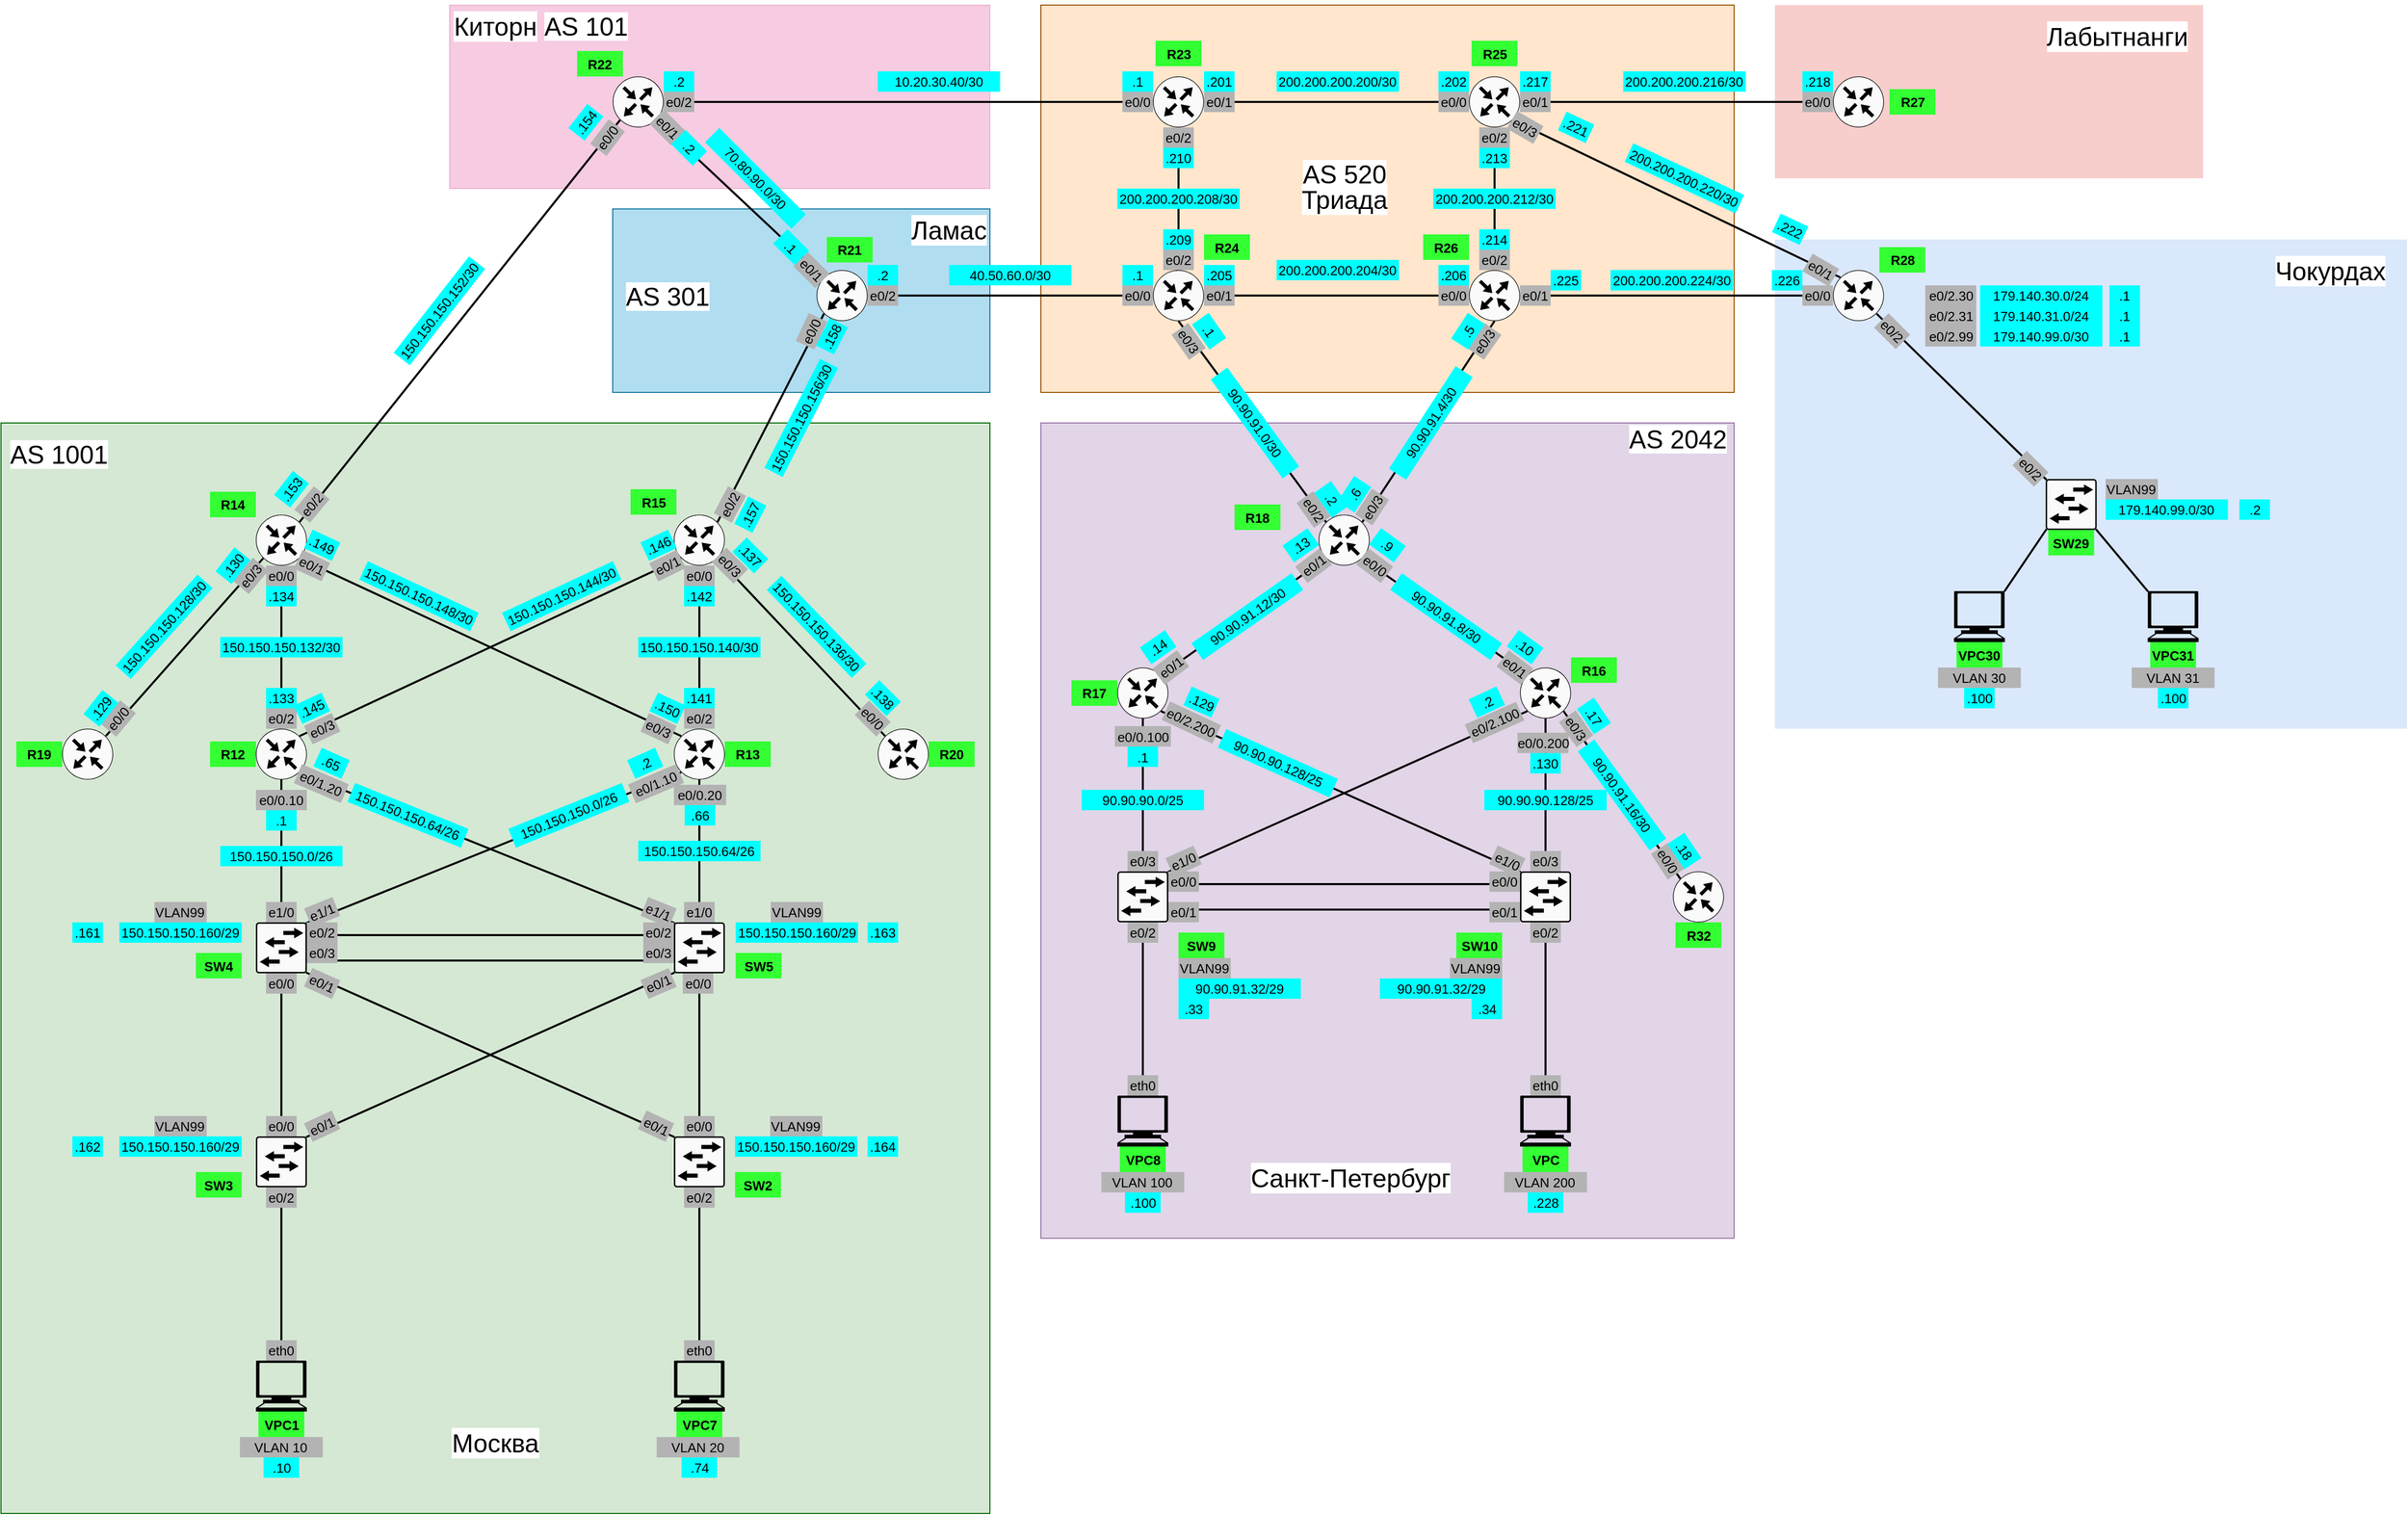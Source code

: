 <mxfile version="24.8.6">
  <diagram name="Страница — 1" id="Hg_LePs3vU4RveFHqYT7">
    <mxGraphModel dx="4545" dy="1709" grid="1" gridSize="10" guides="1" tooltips="1" connect="1" arrows="1" fold="1" page="1" pageScale="1" pageWidth="827" pageHeight="1169" math="0" shadow="0">
      <root>
        <mxCell id="0" />
        <mxCell id="1" parent="0" />
        <mxCell id="QPd53AtzhODbShDAzz95-96" value="" style="whiteSpace=wrap;html=1;fillColor=#b1ddf0;strokeColor=#10739e;" parent="1" vertex="1">
          <mxGeometry x="-310" y="370" width="370" height="180" as="geometry" />
        </mxCell>
        <mxCell id="QPd53AtzhODbShDAzz95-94" value="" style="whiteSpace=wrap;html=1;fillColor=#d80073;strokeColor=#A50040;fontColor=#ffffff;opacity=20;" parent="1" vertex="1">
          <mxGeometry x="-470" y="170" width="530" height="180" as="geometry" />
        </mxCell>
        <mxCell id="QPd53AtzhODbShDAzz95-93" value="" style="whiteSpace=wrap;html=1;fillColor=#d5e8d4;strokeColor=#006600;" parent="1" vertex="1">
          <mxGeometry x="-910" y="580" width="970" height="1070" as="geometry" />
        </mxCell>
        <mxCell id="QPd53AtzhODbShDAzz95-47" value="" style="whiteSpace=wrap;html=1;fillColor=#e1d5e7;strokeColor=#9673a6;" parent="1" vertex="1">
          <mxGeometry x="110" y="580" width="680" height="800" as="geometry" />
        </mxCell>
        <mxCell id="QPd53AtzhODbShDAzz95-24" value="" style="whiteSpace=wrap;html=1;fillColor=#dae8fc;strokeColor=none;" parent="1" vertex="1">
          <mxGeometry x="830" y="400" width="620" height="480" as="geometry" />
        </mxCell>
        <mxCell id="QPd53AtzhODbShDAzz95-23" value="" style="whiteSpace=wrap;html=1;fillColor=#f8cecc;strokeColor=none;" parent="1" vertex="1">
          <mxGeometry x="830" y="170" width="420" height="170" as="geometry" />
        </mxCell>
        <mxCell id="QPd53AtzhODbShDAzz95-19" value="" style="whiteSpace=wrap;html=1;strokeWidth=1;fillColor=#ffe6cc;strokeColor=#994C00;" parent="1" vertex="1">
          <mxGeometry x="110" y="170" width="680" height="380" as="geometry" />
        </mxCell>
        <mxCell id="QPd53AtzhODbShDAzz95-1" value="" style="sketch=0;points=[[0.5,0,0],[1,0.5,0],[0.5,1,0],[0,0.5,0],[0.145,0.145,0],[0.856,0.145,0],[0.855,0.856,0],[0.145,0.855,0]];verticalLabelPosition=bottom;html=1;verticalAlign=top;aspect=fixed;align=center;pointerEvents=1;shape=mxgraph.cisco19.rect;prIcon=router;fillColor=#FAFAFA;strokeColor=#000000;" parent="1" vertex="1">
          <mxGeometry x="220" y="240" width="50" height="50" as="geometry" />
        </mxCell>
        <mxCell id="QPd53AtzhODbShDAzz95-2" value="" style="sketch=0;points=[[0.5,0,0],[1,0.5,0],[0.5,1,0],[0,0.5,0],[0.145,0.145,0],[0.856,0.145,0],[0.855,0.856,0],[0.145,0.855,0]];verticalLabelPosition=bottom;html=1;verticalAlign=top;aspect=fixed;align=center;pointerEvents=1;shape=mxgraph.cisco19.rect;prIcon=router;fillColor=#FAFAFA;strokeColor=#000000;" parent="1" vertex="1">
          <mxGeometry x="530" y="240" width="50" height="50" as="geometry" />
        </mxCell>
        <mxCell id="QPd53AtzhODbShDAzz95-3" value="" style="sketch=0;points=[[0.5,0,0],[1,0.5,0],[0.5,1,0],[0,0.5,0],[0.145,0.145,0],[0.856,0.145,0],[0.855,0.856,0],[0.145,0.855,0]];verticalLabelPosition=bottom;html=1;verticalAlign=top;aspect=fixed;align=center;pointerEvents=1;shape=mxgraph.cisco19.rect;prIcon=router;fillColor=#FAFAFA;strokeColor=#000000;" parent="1" vertex="1">
          <mxGeometry x="220" y="430" width="50" height="50" as="geometry" />
        </mxCell>
        <mxCell id="QPd53AtzhODbShDAzz95-4" value="" style="sketch=0;points=[[0.5,0,0],[1,0.5,0],[0.5,1,0],[0,0.5,0],[0.145,0.145,0],[0.856,0.145,0],[0.855,0.856,0],[0.145,0.855,0]];verticalLabelPosition=bottom;html=1;verticalAlign=top;aspect=fixed;align=center;pointerEvents=1;shape=mxgraph.cisco19.rect;prIcon=router;fillColor=#FAFAFA;strokeColor=#000000;" parent="1" vertex="1">
          <mxGeometry x="530" y="430" width="50" height="50" as="geometry" />
        </mxCell>
        <mxCell id="QPd53AtzhODbShDAzz95-5" style="edgeStyle=orthogonalEdgeStyle;rounded=0;orthogonalLoop=1;jettySize=auto;html=1;exitX=0.5;exitY=0;exitDx=0;exitDy=0;exitPerimeter=0;entryX=0.5;entryY=1;entryDx=0;entryDy=0;entryPerimeter=0;endArrow=none;endFill=0;strokeWidth=2;" parent="1" source="QPd53AtzhODbShDAzz95-4" target="QPd53AtzhODbShDAzz95-2" edge="1">
          <mxGeometry relative="1" as="geometry" />
        </mxCell>
        <mxCell id="QPd53AtzhODbShDAzz95-6" style="edgeStyle=orthogonalEdgeStyle;rounded=0;orthogonalLoop=1;jettySize=auto;html=1;exitX=1;exitY=0.5;exitDx=0;exitDy=0;exitPerimeter=0;entryX=0;entryY=0.5;entryDx=0;entryDy=0;entryPerimeter=0;endArrow=none;endFill=0;strokeWidth=2;" parent="1" source="QPd53AtzhODbShDAzz95-1" target="QPd53AtzhODbShDAzz95-2" edge="1">
          <mxGeometry relative="1" as="geometry" />
        </mxCell>
        <mxCell id="QPd53AtzhODbShDAzz95-7" style="edgeStyle=orthogonalEdgeStyle;rounded=0;orthogonalLoop=1;jettySize=auto;html=1;exitX=0.5;exitY=1;exitDx=0;exitDy=0;exitPerimeter=0;entryX=0.5;entryY=0;entryDx=0;entryDy=0;entryPerimeter=0;endArrow=none;endFill=0;strokeWidth=2;" parent="1" source="QPd53AtzhODbShDAzz95-1" target="QPd53AtzhODbShDAzz95-3" edge="1">
          <mxGeometry relative="1" as="geometry" />
        </mxCell>
        <mxCell id="QPd53AtzhODbShDAzz95-8" style="edgeStyle=orthogonalEdgeStyle;rounded=0;orthogonalLoop=1;jettySize=auto;html=1;exitX=1;exitY=0.5;exitDx=0;exitDy=0;exitPerimeter=0;entryX=0;entryY=0.5;entryDx=0;entryDy=0;entryPerimeter=0;endArrow=none;endFill=0;strokeWidth=2;" parent="1" source="QPd53AtzhODbShDAzz95-3" target="QPd53AtzhODbShDAzz95-4" edge="1">
          <mxGeometry relative="1" as="geometry" />
        </mxCell>
        <mxCell id="QPd53AtzhODbShDAzz95-9" value="" style="sketch=0;points=[[0.5,0,0],[1,0.5,0],[0.5,1,0],[0,0.5,0],[0.145,0.145,0],[0.856,0.145,0],[0.855,0.856,0],[0.145,0.855,0]];verticalLabelPosition=bottom;html=1;verticalAlign=top;aspect=fixed;align=center;pointerEvents=1;shape=mxgraph.cisco19.rect;prIcon=router;fillColor=#FAFAFA;strokeColor=#000000;" parent="1" vertex="1">
          <mxGeometry x="887" y="240" width="50" height="50" as="geometry" />
        </mxCell>
        <mxCell id="QPd53AtzhODbShDAzz95-10" value="" style="sketch=0;points=[[0.5,0,0],[1,0.5,0],[0.5,1,0],[0,0.5,0],[0.145,0.145,0],[0.856,0.145,0],[0.855,0.856,0],[0.145,0.855,0]];verticalLabelPosition=bottom;html=1;verticalAlign=top;aspect=fixed;align=center;pointerEvents=1;shape=mxgraph.cisco19.rect;prIcon=router;fillColor=#FAFAFA;strokeColor=#000000;" parent="1" vertex="1">
          <mxGeometry x="887" y="430" width="50" height="50" as="geometry" />
        </mxCell>
        <mxCell id="QPd53AtzhODbShDAzz95-11" value="" style="sketch=0;points=[[0.015,0.015,0],[0.985,0.015,0],[0.985,0.985,0],[0.015,0.985,0],[0.25,0,0],[0.5,0,0],[0.75,0,0],[1,0.25,0],[1,0.5,0],[1,0.75,0],[0.75,1,0],[0.5,1,0],[0.25,1,0],[0,0.75,0],[0,0.5,0],[0,0.25,0]];verticalLabelPosition=bottom;html=1;verticalAlign=top;aspect=fixed;align=center;pointerEvents=1;shape=mxgraph.cisco19.rect;prIcon=l2_switch;fillColor=#FAFAFA;strokeColor=#000000;" parent="1" vertex="1">
          <mxGeometry x="1095.63" y="635" width="50" height="50" as="geometry" />
        </mxCell>
        <mxCell id="QPd53AtzhODbShDAzz95-12" style="rounded=0;orthogonalLoop=1;jettySize=auto;html=1;exitX=0.015;exitY=0.015;exitDx=0;exitDy=0;exitPerimeter=0;entryX=0.855;entryY=0.856;entryDx=0;entryDy=0;entryPerimeter=0;endArrow=none;endFill=0;strokeWidth=2;" parent="1" source="QPd53AtzhODbShDAzz95-11" target="QPd53AtzhODbShDAzz95-10" edge="1">
          <mxGeometry relative="1" as="geometry" />
        </mxCell>
        <mxCell id="QPd53AtzhODbShDAzz95-13" value="" style="shape=mxgraph.signs.tech.computer;html=1;pointerEvents=1;fillColor=#000000;strokeColor=none;verticalLabelPosition=bottom;verticalAlign=top;align=center;" parent="1" vertex="1">
          <mxGeometry x="1005.63" y="745" width="50" height="50" as="geometry" />
        </mxCell>
        <mxCell id="QPd53AtzhODbShDAzz95-14" value="" style="shape=mxgraph.signs.tech.computer;html=1;pointerEvents=1;fillColor=#000000;strokeColor=none;verticalLabelPosition=bottom;verticalAlign=top;align=center;" parent="1" vertex="1">
          <mxGeometry x="1195.63" y="745" width="50" height="50" as="geometry" />
        </mxCell>
        <mxCell id="QPd53AtzhODbShDAzz95-15" style="rounded=0;orthogonalLoop=1;jettySize=auto;html=1;exitX=0.99;exitY=0.007;exitDx=0;exitDy=0;exitPerimeter=0;entryX=0.015;entryY=0.985;entryDx=0;entryDy=0;entryPerimeter=0;endArrow=none;endFill=0;strokeWidth=2;" parent="1" source="QPd53AtzhODbShDAzz95-13" target="QPd53AtzhODbShDAzz95-11" edge="1">
          <mxGeometry relative="1" as="geometry" />
        </mxCell>
        <mxCell id="QPd53AtzhODbShDAzz95-16" style="rounded=0;orthogonalLoop=1;jettySize=auto;html=1;exitX=0.985;exitY=0.985;exitDx=0;exitDy=0;exitPerimeter=0;entryX=0.007;entryY=0.007;entryDx=0;entryDy=0;entryPerimeter=0;endArrow=none;endFill=0;strokeWidth=2;" parent="1" source="QPd53AtzhODbShDAzz95-11" target="QPd53AtzhODbShDAzz95-14" edge="1">
          <mxGeometry relative="1" as="geometry" />
        </mxCell>
        <mxCell id="QPd53AtzhODbShDAzz95-17" style="edgeStyle=orthogonalEdgeStyle;rounded=0;orthogonalLoop=1;jettySize=auto;html=1;exitX=1;exitY=0.5;exitDx=0;exitDy=0;exitPerimeter=0;entryX=0;entryY=0.5;entryDx=0;entryDy=0;entryPerimeter=0;strokeWidth=2;endArrow=none;endFill=0;" parent="1" source="QPd53AtzhODbShDAzz95-4" target="QPd53AtzhODbShDAzz95-10" edge="1">
          <mxGeometry relative="1" as="geometry" />
        </mxCell>
        <mxCell id="QPd53AtzhODbShDAzz95-18" style="rounded=0;orthogonalLoop=1;jettySize=auto;html=1;exitX=1;exitY=0.5;exitDx=0;exitDy=0;exitPerimeter=0;entryX=0;entryY=0.5;entryDx=0;entryDy=0;entryPerimeter=0;endArrow=none;endFill=0;strokeWidth=2;" parent="1" source="QPd53AtzhODbShDAzz95-110" target="QPd53AtzhODbShDAzz95-9" edge="1">
          <mxGeometry relative="1" as="geometry" />
        </mxCell>
        <mxCell id="QPd53AtzhODbShDAzz95-20" value="Триада" style="text;strokeColor=none;align=center;fillColor=none;html=1;verticalAlign=middle;whiteSpace=wrap;rounded=0;labelBackgroundColor=#FFFFFF;fontSize=25;" parent="1" vertex="1">
          <mxGeometry x="362.5" y="340" width="90" height="40" as="geometry" />
        </mxCell>
        <mxCell id="QPd53AtzhODbShDAzz95-21" value="&lt;span style=&quot;background-color: rgb(255, 255, 255); font-size: 25px;&quot;&gt;AS 520&lt;/span&gt;" style="text;strokeColor=none;align=center;fillColor=none;html=1;verticalAlign=middle;whiteSpace=wrap;rounded=0;fontSize=25;" parent="1" vertex="1">
          <mxGeometry x="353.75" y="310" width="107.5" height="50" as="geometry" />
        </mxCell>
        <mxCell id="QPd53AtzhODbShDAzz95-26" value="Чокурдах" style="text;strokeColor=none;align=center;fillColor=none;html=1;verticalAlign=middle;whiteSpace=wrap;rounded=0;labelBackgroundColor=#FFFFFF;fontSize=25;" parent="1" vertex="1">
          <mxGeometry x="1320" y="410" width="110" height="40" as="geometry" />
        </mxCell>
        <mxCell id="QPd53AtzhODbShDAzz95-27" value="Лабытнанги" style="text;strokeColor=none;align=center;fillColor=none;html=1;verticalAlign=middle;whiteSpace=wrap;rounded=0;labelBackgroundColor=#FFFFFF;fontSize=25;" parent="1" vertex="1">
          <mxGeometry x="1091" y="180" width="150" height="40" as="geometry" />
        </mxCell>
        <mxCell id="QPd53AtzhODbShDAzz95-28" value="" style="sketch=0;points=[[0.5,0,0],[1,0.5,0],[0.5,1,0],[0,0.5,0],[0.145,0.145,0],[0.856,0.145,0],[0.855,0.856,0],[0.145,0.855,0]];verticalLabelPosition=bottom;html=1;verticalAlign=top;aspect=fixed;align=center;pointerEvents=1;shape=mxgraph.cisco19.rect;prIcon=router;fillColor=#FAFAFA;strokeColor=#000000;" parent="1" vertex="1">
          <mxGeometry x="382.5" y="670" width="50" height="50" as="geometry" />
        </mxCell>
        <mxCell id="QPd53AtzhODbShDAzz95-29" style="rounded=0;orthogonalLoop=1;jettySize=auto;html=1;exitX=0.856;exitY=0.145;exitDx=0;exitDy=0;exitPerimeter=0;entryX=0.5;entryY=1;entryDx=0;entryDy=0;entryPerimeter=0;endArrow=none;endFill=0;strokeWidth=2;" parent="1" source="QPd53AtzhODbShDAzz95-28" target="QPd53AtzhODbShDAzz95-4" edge="1">
          <mxGeometry relative="1" as="geometry" />
        </mxCell>
        <mxCell id="QPd53AtzhODbShDAzz95-30" style="rounded=0;orthogonalLoop=1;jettySize=auto;html=1;exitX=0.145;exitY=0.145;exitDx=0;exitDy=0;exitPerimeter=0;entryX=0.5;entryY=1;entryDx=0;entryDy=0;entryPerimeter=0;strokeWidth=2;endArrow=none;endFill=0;" parent="1" source="QPd53AtzhODbShDAzz95-28" target="QPd53AtzhODbShDAzz95-3" edge="1">
          <mxGeometry relative="1" as="geometry" />
        </mxCell>
        <mxCell id="QPd53AtzhODbShDAzz95-31" value="" style="sketch=0;points=[[0.5,0,0],[1,0.5,0],[0.5,1,0],[0,0.5,0],[0.145,0.145,0],[0.856,0.145,0],[0.855,0.856,0],[0.145,0.855,0]];verticalLabelPosition=bottom;html=1;verticalAlign=top;aspect=fixed;align=center;pointerEvents=1;shape=mxgraph.cisco19.rect;prIcon=router;fillColor=#FAFAFA;strokeColor=#000000;" parent="1" vertex="1">
          <mxGeometry x="185" y="820" width="50" height="50" as="geometry" />
        </mxCell>
        <mxCell id="QPd53AtzhODbShDAzz95-32" value="" style="sketch=0;points=[[0.5,0,0],[1,0.5,0],[0.5,1,0],[0,0.5,0],[0.145,0.145,0],[0.856,0.145,0],[0.855,0.856,0],[0.145,0.855,0]];verticalLabelPosition=bottom;html=1;verticalAlign=top;aspect=fixed;align=center;pointerEvents=1;shape=mxgraph.cisco19.rect;prIcon=router;fillColor=#FAFAFA;strokeColor=#000000;" parent="1" vertex="1">
          <mxGeometry x="580" y="820" width="50" height="50" as="geometry" />
        </mxCell>
        <mxCell id="QPd53AtzhODbShDAzz95-33" style="rounded=0;orthogonalLoop=1;jettySize=auto;html=1;exitX=0.856;exitY=0.145;exitDx=0;exitDy=0;exitPerimeter=0;entryX=0.145;entryY=0.855;entryDx=0;entryDy=0;entryPerimeter=0;endArrow=none;endFill=0;strokeWidth=2;" parent="1" source="QPd53AtzhODbShDAzz95-31" target="QPd53AtzhODbShDAzz95-28" edge="1">
          <mxGeometry relative="1" as="geometry" />
        </mxCell>
        <mxCell id="QPd53AtzhODbShDAzz95-34" style="rounded=0;orthogonalLoop=1;jettySize=auto;html=1;exitX=0.855;exitY=0.856;exitDx=0;exitDy=0;exitPerimeter=0;entryX=0.145;entryY=0.145;entryDx=0;entryDy=0;entryPerimeter=0;endArrow=none;endFill=0;strokeWidth=2;" parent="1" source="QPd53AtzhODbShDAzz95-28" target="QPd53AtzhODbShDAzz95-32" edge="1">
          <mxGeometry relative="1" as="geometry" />
        </mxCell>
        <mxCell id="QPd53AtzhODbShDAzz95-35" value="" style="sketch=0;points=[[0.015,0.015,0],[0.985,0.015,0],[0.985,0.985,0],[0.015,0.985,0],[0.25,0,0],[0.5,0,0],[0.75,0,0],[1,0.25,0],[1,0.5,0],[1,0.75,0],[0.75,1,0],[0.5,1,0],[0.25,1,0],[0,0.75,0],[0,0.5,0],[0,0.25,0]];verticalLabelPosition=bottom;html=1;verticalAlign=top;aspect=fixed;align=center;pointerEvents=1;shape=mxgraph.cisco19.rect;prIcon=l2_switch;fillColor=#FAFAFA;strokeColor=#000000;" parent="1" vertex="1">
          <mxGeometry x="185" y="1020" width="50" height="50" as="geometry" />
        </mxCell>
        <mxCell id="QPd53AtzhODbShDAzz95-36" value="" style="sketch=0;points=[[0.015,0.015,0],[0.985,0.015,0],[0.985,0.985,0],[0.015,0.985,0],[0.25,0,0],[0.5,0,0],[0.75,0,0],[1,0.25,0],[1,0.5,0],[1,0.75,0],[0.75,1,0],[0.5,1,0],[0.25,1,0],[0,0.75,0],[0,0.5,0],[0,0.25,0]];verticalLabelPosition=bottom;html=1;verticalAlign=top;aspect=fixed;align=center;pointerEvents=1;shape=mxgraph.cisco19.rect;prIcon=l2_switch;fillColor=#FAFAFA;strokeColor=#000000;" parent="1" vertex="1">
          <mxGeometry x="580" y="1020" width="50" height="50" as="geometry" />
        </mxCell>
        <mxCell id="QPd53AtzhODbShDAzz95-37" style="edgeStyle=orthogonalEdgeStyle;rounded=0;orthogonalLoop=1;jettySize=auto;html=1;exitX=0.5;exitY=1;exitDx=0;exitDy=0;exitPerimeter=0;entryX=0.5;entryY=0;entryDx=0;entryDy=0;entryPerimeter=0;endArrow=none;endFill=0;strokeWidth=2;" parent="1" source="QPd53AtzhODbShDAzz95-31" target="QPd53AtzhODbShDAzz95-35" edge="1">
          <mxGeometry relative="1" as="geometry" />
        </mxCell>
        <mxCell id="QPd53AtzhODbShDAzz95-38" style="edgeStyle=orthogonalEdgeStyle;rounded=0;orthogonalLoop=1;jettySize=auto;html=1;exitX=0.5;exitY=1;exitDx=0;exitDy=0;exitPerimeter=0;entryX=0.5;entryY=0;entryDx=0;entryDy=0;entryPerimeter=0;endArrow=none;endFill=0;strokeWidth=2;" parent="1" source="QPd53AtzhODbShDAzz95-32" target="QPd53AtzhODbShDAzz95-36" edge="1">
          <mxGeometry relative="1" as="geometry" />
        </mxCell>
        <mxCell id="QPd53AtzhODbShDAzz95-39" style="rounded=0;orthogonalLoop=1;jettySize=auto;html=1;exitX=0.985;exitY=0.015;exitDx=0;exitDy=0;exitPerimeter=0;entryX=0.145;entryY=0.855;entryDx=0;entryDy=0;entryPerimeter=0;strokeWidth=2;endArrow=none;endFill=0;" parent="1" source="QPd53AtzhODbShDAzz95-35" target="QPd53AtzhODbShDAzz95-32" edge="1">
          <mxGeometry relative="1" as="geometry" />
        </mxCell>
        <mxCell id="QPd53AtzhODbShDAzz95-40" style="rounded=0;orthogonalLoop=1;jettySize=auto;html=1;exitX=0.015;exitY=0.015;exitDx=0;exitDy=0;exitPerimeter=0;entryX=0.855;entryY=0.856;entryDx=0;entryDy=0;entryPerimeter=0;endArrow=none;endFill=0;strokeWidth=2;" parent="1" source="QPd53AtzhODbShDAzz95-36" target="QPd53AtzhODbShDAzz95-31" edge="1">
          <mxGeometry relative="1" as="geometry" />
        </mxCell>
        <mxCell id="QPd53AtzhODbShDAzz95-41" style="edgeStyle=orthogonalEdgeStyle;rounded=0;orthogonalLoop=1;jettySize=auto;html=1;exitX=1;exitY=0.25;exitDx=0;exitDy=0;exitPerimeter=0;entryX=0;entryY=0.25;entryDx=0;entryDy=0;entryPerimeter=0;endArrow=none;endFill=0;strokeWidth=2;" parent="1" source="QPd53AtzhODbShDAzz95-35" target="QPd53AtzhODbShDAzz95-36" edge="1">
          <mxGeometry relative="1" as="geometry" />
        </mxCell>
        <mxCell id="QPd53AtzhODbShDAzz95-42" style="edgeStyle=orthogonalEdgeStyle;rounded=0;orthogonalLoop=1;jettySize=auto;html=1;exitX=1;exitY=0.75;exitDx=0;exitDy=0;exitPerimeter=0;entryX=0;entryY=0.75;entryDx=0;entryDy=0;entryPerimeter=0;endArrow=none;endFill=0;strokeWidth=2;" parent="1" source="QPd53AtzhODbShDAzz95-35" target="QPd53AtzhODbShDAzz95-36" edge="1">
          <mxGeometry relative="1" as="geometry" />
        </mxCell>
        <mxCell id="QPd53AtzhODbShDAzz95-43" value="" style="shape=mxgraph.signs.tech.computer;html=1;pointerEvents=1;fillColor=#000000;strokeColor=none;verticalLabelPosition=bottom;verticalAlign=top;align=center;" parent="1" vertex="1">
          <mxGeometry x="185" y="1240" width="50" height="50" as="geometry" />
        </mxCell>
        <mxCell id="QPd53AtzhODbShDAzz95-44" value="" style="shape=mxgraph.signs.tech.computer;html=1;pointerEvents=1;fillColor=#000000;strokeColor=none;verticalLabelPosition=bottom;verticalAlign=top;align=center;" parent="1" vertex="1">
          <mxGeometry x="580" y="1240" width="50" height="50" as="geometry" />
        </mxCell>
        <mxCell id="QPd53AtzhODbShDAzz95-45" style="edgeStyle=orthogonalEdgeStyle;rounded=0;orthogonalLoop=1;jettySize=auto;html=1;exitX=0.5;exitY=0;exitDx=0;exitDy=0;exitPerimeter=0;entryX=0.5;entryY=1;entryDx=0;entryDy=0;entryPerimeter=0;endArrow=none;endFill=0;strokeWidth=2;" parent="1" source="QPd53AtzhODbShDAzz95-43" target="QPd53AtzhODbShDAzz95-35" edge="1">
          <mxGeometry relative="1" as="geometry" />
        </mxCell>
        <mxCell id="QPd53AtzhODbShDAzz95-46" style="edgeStyle=orthogonalEdgeStyle;rounded=0;orthogonalLoop=1;jettySize=auto;html=1;exitX=0.5;exitY=0;exitDx=0;exitDy=0;exitPerimeter=0;entryX=0.5;entryY=1;entryDx=0;entryDy=0;entryPerimeter=0;strokeWidth=2;endArrow=none;endFill=0;" parent="1" source="QPd53AtzhODbShDAzz95-44" target="QPd53AtzhODbShDAzz95-36" edge="1">
          <mxGeometry relative="1" as="geometry" />
        </mxCell>
        <mxCell id="QPd53AtzhODbShDAzz95-48" value="" style="sketch=0;points=[[0.5,0,0],[1,0.5,0],[0.5,1,0],[0,0.5,0],[0.145,0.145,0],[0.856,0.145,0],[0.855,0.856,0],[0.145,0.855,0]];verticalLabelPosition=bottom;html=1;verticalAlign=top;aspect=fixed;align=center;pointerEvents=1;shape=mxgraph.cisco19.rect;prIcon=router;fillColor=#FAFAFA;strokeColor=#000000;" parent="1" vertex="1">
          <mxGeometry x="730" y="1020" width="50" height="50" as="geometry" />
        </mxCell>
        <mxCell id="QPd53AtzhODbShDAzz95-49" style="rounded=0;orthogonalLoop=1;jettySize=auto;html=1;exitX=0.145;exitY=0.145;exitDx=0;exitDy=0;exitPerimeter=0;entryX=0.855;entryY=0.856;entryDx=0;entryDy=0;entryPerimeter=0;endArrow=none;endFill=0;strokeWidth=2;" parent="1" source="QPd53AtzhODbShDAzz95-48" target="QPd53AtzhODbShDAzz95-32" edge="1">
          <mxGeometry relative="1" as="geometry" />
        </mxCell>
        <mxCell id="QPd53AtzhODbShDAzz95-50" value="&lt;span style=&quot;background-color: rgb(255, 255, 255); font-size: 25px;&quot;&gt;AS 2042&lt;/span&gt;" style="text;strokeColor=none;align=center;fillColor=none;html=1;verticalAlign=middle;whiteSpace=wrap;rounded=0;fontSize=25;" parent="1" vertex="1">
          <mxGeometry x="681.25" y="570" width="107.5" height="50" as="geometry" />
        </mxCell>
        <mxCell id="QPd53AtzhODbShDAzz95-51" value="Санкт-Петербург" style="text;strokeColor=none;align=center;fillColor=none;html=1;verticalAlign=middle;whiteSpace=wrap;rounded=0;labelBackgroundColor=#FFFFFF;fontSize=25;" parent="1" vertex="1">
          <mxGeometry x="314" y="1300" width="200" height="40" as="geometry" />
        </mxCell>
        <mxCell id="QPd53AtzhODbShDAzz95-52" value="" style="sketch=0;points=[[0.5,0,0],[1,0.5,0],[0.5,1,0],[0,0.5,0],[0.145,0.145,0],[0.856,0.145,0],[0.855,0.856,0],[0.145,0.855,0]];verticalLabelPosition=bottom;html=1;verticalAlign=top;aspect=fixed;align=center;pointerEvents=1;shape=mxgraph.cisco19.rect;prIcon=router;fillColor=#FAFAFA;strokeColor=#000000;" parent="1" vertex="1">
          <mxGeometry x="-110" y="430" width="50" height="50" as="geometry" />
        </mxCell>
        <mxCell id="QPd53AtzhODbShDAzz95-53" value="" style="sketch=0;points=[[0.5,0,0],[1,0.5,0],[0.5,1,0],[0,0.5,0],[0.145,0.145,0],[0.856,0.145,0],[0.855,0.856,0],[0.145,0.855,0]];verticalLabelPosition=bottom;html=1;verticalAlign=top;aspect=fixed;align=center;pointerEvents=1;shape=mxgraph.cisco19.rect;prIcon=router;fillColor=#FAFAFA;strokeColor=#000000;" parent="1" vertex="1">
          <mxGeometry x="-310" y="240" width="50" height="50" as="geometry" />
        </mxCell>
        <mxCell id="QPd53AtzhODbShDAzz95-54" style="rounded=0;orthogonalLoop=1;jettySize=auto;html=1;exitX=0.855;exitY=0.856;exitDx=0;exitDy=0;exitPerimeter=0;entryX=0.145;entryY=0.145;entryDx=0;entryDy=0;entryPerimeter=0;endArrow=none;endFill=0;strokeWidth=2;" parent="1" source="QPd53AtzhODbShDAzz95-2" target="QPd53AtzhODbShDAzz95-10" edge="1">
          <mxGeometry relative="1" as="geometry" />
        </mxCell>
        <mxCell id="QPd53AtzhODbShDAzz95-55" value="" style="sketch=0;points=[[0.5,0,0],[1,0.5,0],[0.5,1,0],[0,0.5,0],[0.145,0.145,0],[0.856,0.145,0],[0.855,0.856,0],[0.145,0.855,0]];verticalLabelPosition=bottom;html=1;verticalAlign=top;aspect=fixed;align=center;pointerEvents=1;shape=mxgraph.cisco19.rect;prIcon=router;fillColor=#FAFAFA;strokeColor=#000000;" parent="1" vertex="1">
          <mxGeometry x="-250" y="670" width="50" height="50" as="geometry" />
        </mxCell>
        <mxCell id="QPd53AtzhODbShDAzz95-56" value="" style="sketch=0;points=[[0.5,0,0],[1,0.5,0],[0.5,1,0],[0,0.5,0],[0.145,0.145,0],[0.856,0.145,0],[0.855,0.856,0],[0.145,0.855,0]];verticalLabelPosition=bottom;html=1;verticalAlign=top;aspect=fixed;align=center;pointerEvents=1;shape=mxgraph.cisco19.rect;prIcon=router;fillColor=#FAFAFA;strokeColor=#000000;" parent="1" vertex="1">
          <mxGeometry x="-660" y="670" width="50" height="50" as="geometry" />
        </mxCell>
        <mxCell id="QPd53AtzhODbShDAzz95-57" style="rounded=0;orthogonalLoop=1;jettySize=auto;html=1;exitX=0.856;exitY=0.145;exitDx=0;exitDy=0;exitPerimeter=0;entryX=0.145;entryY=0.855;entryDx=0;entryDy=0;entryPerimeter=0;endArrow=none;endFill=0;strokeWidth=2;" parent="1" source="QPd53AtzhODbShDAzz95-55" target="QPd53AtzhODbShDAzz95-52" edge="1">
          <mxGeometry relative="1" as="geometry" />
        </mxCell>
        <mxCell id="QPd53AtzhODbShDAzz95-58" style="rounded=0;orthogonalLoop=1;jettySize=auto;html=1;exitX=0.856;exitY=0.145;exitDx=0;exitDy=0;exitPerimeter=0;entryX=0.145;entryY=0.855;entryDx=0;entryDy=0;entryPerimeter=0;strokeWidth=2;endArrow=none;endFill=0;" parent="1" source="QPd53AtzhODbShDAzz95-56" target="QPd53AtzhODbShDAzz95-53" edge="1">
          <mxGeometry relative="1" as="geometry" />
        </mxCell>
        <mxCell id="QPd53AtzhODbShDAzz95-59" style="rounded=0;orthogonalLoop=1;jettySize=auto;html=1;exitX=0.855;exitY=0.856;exitDx=0;exitDy=0;exitPerimeter=0;entryX=0.145;entryY=0.145;entryDx=0;entryDy=0;entryPerimeter=0;endArrow=none;endFill=0;strokeWidth=2;" parent="1" source="QPd53AtzhODbShDAzz95-53" target="QPd53AtzhODbShDAzz95-52" edge="1">
          <mxGeometry relative="1" as="geometry" />
        </mxCell>
        <mxCell id="QPd53AtzhODbShDAzz95-60" style="edgeStyle=orthogonalEdgeStyle;rounded=0;orthogonalLoop=1;jettySize=auto;html=1;exitX=1;exitY=0.5;exitDx=0;exitDy=0;exitPerimeter=0;entryX=0;entryY=0.5;entryDx=0;entryDy=0;entryPerimeter=0;strokeWidth=2;endArrow=none;endFill=0;" parent="1" source="QPd53AtzhODbShDAzz95-53" target="QPd53AtzhODbShDAzz95-1" edge="1">
          <mxGeometry relative="1" as="geometry" />
        </mxCell>
        <mxCell id="QPd53AtzhODbShDAzz95-61" style="rounded=0;orthogonalLoop=1;jettySize=auto;html=1;exitX=1;exitY=0.5;exitDx=0;exitDy=0;exitPerimeter=0;entryX=0;entryY=0.5;entryDx=0;entryDy=0;entryPerimeter=0;endArrow=none;endFill=0;strokeWidth=2;" parent="1" source="QPd53AtzhODbShDAzz95-52" target="QPd53AtzhODbShDAzz95-3" edge="1">
          <mxGeometry relative="1" as="geometry" />
        </mxCell>
        <mxCell id="QPd53AtzhODbShDAzz95-62" value="" style="sketch=0;points=[[0.5,0,0],[1,0.5,0],[0.5,1,0],[0,0.5,0],[0.145,0.145,0],[0.856,0.145,0],[0.855,0.856,0],[0.145,0.855,0]];verticalLabelPosition=bottom;html=1;verticalAlign=top;aspect=fixed;align=center;pointerEvents=1;shape=mxgraph.cisco19.rect;prIcon=router;fillColor=#FAFAFA;strokeColor=#000000;" parent="1" vertex="1">
          <mxGeometry x="-250" y="880" width="50" height="50" as="geometry" />
        </mxCell>
        <mxCell id="QPd53AtzhODbShDAzz95-63" value="" style="sketch=0;points=[[0.5,0,0],[1,0.5,0],[0.5,1,0],[0,0.5,0],[0.145,0.145,0],[0.856,0.145,0],[0.855,0.856,0],[0.145,0.855,0]];verticalLabelPosition=bottom;html=1;verticalAlign=top;aspect=fixed;align=center;pointerEvents=1;shape=mxgraph.cisco19.rect;prIcon=router;fillColor=#FAFAFA;strokeColor=#000000;" parent="1" vertex="1">
          <mxGeometry x="-660" y="880" width="50" height="50" as="geometry" />
        </mxCell>
        <mxCell id="QPd53AtzhODbShDAzz95-64" value="" style="sketch=0;points=[[0.5,0,0],[1,0.5,0],[0.5,1,0],[0,0.5,0],[0.145,0.145,0],[0.856,0.145,0],[0.855,0.856,0],[0.145,0.855,0]];verticalLabelPosition=bottom;html=1;verticalAlign=top;aspect=fixed;align=center;pointerEvents=1;shape=mxgraph.cisco19.rect;prIcon=router;fillColor=#FAFAFA;strokeColor=#000000;" parent="1" vertex="1">
          <mxGeometry x="-50" y="880" width="50" height="50" as="geometry" />
        </mxCell>
        <mxCell id="QPd53AtzhODbShDAzz95-65" value="" style="sketch=0;points=[[0.5,0,0],[1,0.5,0],[0.5,1,0],[0,0.5,0],[0.145,0.145,0],[0.856,0.145,0],[0.855,0.856,0],[0.145,0.855,0]];verticalLabelPosition=bottom;html=1;verticalAlign=top;aspect=fixed;align=center;pointerEvents=1;shape=mxgraph.cisco19.rect;prIcon=router;fillColor=#FAFAFA;strokeColor=#000000;" parent="1" vertex="1">
          <mxGeometry x="-850" y="880" width="50" height="50" as="geometry" />
        </mxCell>
        <mxCell id="QPd53AtzhODbShDAzz95-66" style="rounded=0;orthogonalLoop=1;jettySize=auto;html=1;exitX=0.856;exitY=0.145;exitDx=0;exitDy=0;exitPerimeter=0;entryX=0.145;entryY=0.855;entryDx=0;entryDy=0;entryPerimeter=0;endArrow=none;endFill=0;strokeWidth=2;" parent="1" source="QPd53AtzhODbShDAzz95-65" target="QPd53AtzhODbShDAzz95-56" edge="1">
          <mxGeometry relative="1" as="geometry" />
        </mxCell>
        <mxCell id="QPd53AtzhODbShDAzz95-67" style="edgeStyle=orthogonalEdgeStyle;rounded=0;orthogonalLoop=1;jettySize=auto;html=1;exitX=0.5;exitY=0;exitDx=0;exitDy=0;exitPerimeter=0;entryX=0.5;entryY=1;entryDx=0;entryDy=0;entryPerimeter=0;endArrow=none;endFill=0;strokeWidth=2;" parent="1" source="QPd53AtzhODbShDAzz95-63" target="QPd53AtzhODbShDAzz95-56" edge="1">
          <mxGeometry relative="1" as="geometry" />
        </mxCell>
        <mxCell id="QPd53AtzhODbShDAzz95-69" style="rounded=0;orthogonalLoop=1;jettySize=auto;html=1;exitX=0.855;exitY=0.856;exitDx=0;exitDy=0;exitPerimeter=0;entryX=0.145;entryY=0.145;entryDx=0;entryDy=0;entryPerimeter=0;endArrow=none;endFill=0;strokeWidth=2;" parent="1" source="QPd53AtzhODbShDAzz95-56" target="QPd53AtzhODbShDAzz95-62" edge="1">
          <mxGeometry relative="1" as="geometry" />
        </mxCell>
        <mxCell id="QPd53AtzhODbShDAzz95-70" style="rounded=0;orthogonalLoop=1;jettySize=auto;html=1;exitX=0.856;exitY=0.145;exitDx=0;exitDy=0;exitPerimeter=0;entryX=0.145;entryY=0.855;entryDx=0;entryDy=0;entryPerimeter=0;strokeWidth=2;endArrow=none;endFill=0;" parent="1" source="QPd53AtzhODbShDAzz95-63" target="QPd53AtzhODbShDAzz95-55" edge="1">
          <mxGeometry relative="1" as="geometry" />
        </mxCell>
        <mxCell id="QPd53AtzhODbShDAzz95-71" style="edgeStyle=orthogonalEdgeStyle;rounded=0;orthogonalLoop=1;jettySize=auto;html=1;exitX=0.5;exitY=1;exitDx=0;exitDy=0;exitPerimeter=0;entryX=0.5;entryY=0;entryDx=0;entryDy=0;entryPerimeter=0;strokeWidth=2;endArrow=none;endFill=0;" parent="1" source="QPd53AtzhODbShDAzz95-55" target="QPd53AtzhODbShDAzz95-62" edge="1">
          <mxGeometry relative="1" as="geometry" />
        </mxCell>
        <mxCell id="QPd53AtzhODbShDAzz95-72" style="rounded=0;orthogonalLoop=1;jettySize=auto;html=1;exitX=0.855;exitY=0.856;exitDx=0;exitDy=0;exitPerimeter=0;entryX=0.145;entryY=0.145;entryDx=0;entryDy=0;entryPerimeter=0;endArrow=none;endFill=0;strokeWidth=2;" parent="1" source="QPd53AtzhODbShDAzz95-55" target="QPd53AtzhODbShDAzz95-64" edge="1">
          <mxGeometry relative="1" as="geometry" />
        </mxCell>
        <mxCell id="QPd53AtzhODbShDAzz95-78" style="edgeStyle=orthogonalEdgeStyle;rounded=0;orthogonalLoop=1;jettySize=auto;html=1;exitX=1;exitY=0.75;exitDx=0;exitDy=0;exitPerimeter=0;entryX=0;entryY=0.75;entryDx=0;entryDy=0;entryPerimeter=0;strokeWidth=2;endArrow=none;endFill=0;" parent="1" source="QPd53AtzhODbShDAzz95-73" target="QPd53AtzhODbShDAzz95-74" edge="1">
          <mxGeometry relative="1" as="geometry">
            <mxPoint x="-260" y="1107.667" as="targetPoint" />
          </mxGeometry>
        </mxCell>
        <mxCell id="QPd53AtzhODbShDAzz95-73" value="" style="sketch=0;points=[[0.015,0.015,0],[0.985,0.015,0],[0.985,0.985,0],[0.015,0.985,0],[0.25,0,0],[0.5,0,0],[0.75,0,0],[1,0.25,0],[1,0.5,0],[1,0.75,0],[0.75,1,0],[0.5,1,0],[0.25,1,0],[0,0.75,0],[0,0.5,0],[0,0.25,0]];verticalLabelPosition=bottom;html=1;verticalAlign=top;aspect=fixed;align=center;pointerEvents=1;shape=mxgraph.cisco19.rect;prIcon=l2_switch;fillColor=#FAFAFA;strokeColor=#000000;" parent="1" vertex="1">
          <mxGeometry x="-660" y="1070" width="50" height="50" as="geometry" />
        </mxCell>
        <mxCell id="QPd53AtzhODbShDAzz95-74" value="" style="sketch=0;points=[[0.015,0.015,0],[0.985,0.015,0],[0.985,0.985,0],[0.015,0.985,0],[0.25,0,0],[0.5,0,0],[0.75,0,0],[1,0.25,0],[1,0.5,0],[1,0.75,0],[0.75,1,0],[0.5,1,0],[0.25,1,0],[0,0.75,0],[0,0.5,0],[0,0.25,0]];verticalLabelPosition=bottom;html=1;verticalAlign=top;aspect=fixed;align=center;pointerEvents=1;shape=mxgraph.cisco19.rect;prIcon=l2_switch;fillColor=#FAFAFA;strokeColor=#000000;" parent="1" vertex="1">
          <mxGeometry x="-250" y="1070" width="50" height="50" as="geometry" />
        </mxCell>
        <mxCell id="QPd53AtzhODbShDAzz95-75" value="" style="sketch=0;points=[[0.015,0.015,0],[0.985,0.015,0],[0.985,0.985,0],[0.015,0.985,0],[0.25,0,0],[0.5,0,0],[0.75,0,0],[1,0.25,0],[1,0.5,0],[1,0.75,0],[0.75,1,0],[0.5,1,0],[0.25,1,0],[0,0.75,0],[0,0.5,0],[0,0.25,0]];verticalLabelPosition=bottom;html=1;verticalAlign=top;aspect=fixed;align=center;pointerEvents=1;shape=mxgraph.cisco19.rect;prIcon=l2_switch;fillColor=#FAFAFA;strokeColor=#000000;" parent="1" vertex="1">
          <mxGeometry x="-660" y="1280" width="50" height="50" as="geometry" />
        </mxCell>
        <mxCell id="QPd53AtzhODbShDAzz95-76" value="" style="sketch=0;points=[[0.015,0.015,0],[0.985,0.015,0],[0.985,0.985,0],[0.015,0.985,0],[0.25,0,0],[0.5,0,0],[0.75,0,0],[1,0.25,0],[1,0.5,0],[1,0.75,0],[0.75,1,0],[0.5,1,0],[0.25,1,0],[0,0.75,0],[0,0.5,0],[0,0.25,0]];verticalLabelPosition=bottom;html=1;verticalAlign=top;aspect=fixed;align=center;pointerEvents=1;shape=mxgraph.cisco19.rect;prIcon=l2_switch;fillColor=#FAFAFA;strokeColor=#000000;" parent="1" vertex="1">
          <mxGeometry x="-250" y="1280" width="50" height="50" as="geometry" />
        </mxCell>
        <mxCell id="QPd53AtzhODbShDAzz95-77" style="edgeStyle=orthogonalEdgeStyle;rounded=0;orthogonalLoop=1;jettySize=auto;html=1;exitX=1;exitY=0.25;exitDx=0;exitDy=0;exitPerimeter=0;entryX=0;entryY=0.25;entryDx=0;entryDy=0;entryPerimeter=0;strokeWidth=2;endArrow=none;endFill=0;" parent="1" source="QPd53AtzhODbShDAzz95-73" target="QPd53AtzhODbShDAzz95-74" edge="1">
          <mxGeometry relative="1" as="geometry" />
        </mxCell>
        <mxCell id="QPd53AtzhODbShDAzz95-79" style="rounded=0;orthogonalLoop=1;jettySize=auto;html=1;exitX=0.855;exitY=0.856;exitDx=0;exitDy=0;exitPerimeter=0;entryX=0.015;entryY=0.015;entryDx=0;entryDy=0;entryPerimeter=0;endArrow=none;endFill=0;strokeWidth=2;" parent="1" source="QPd53AtzhODbShDAzz95-63" target="QPd53AtzhODbShDAzz95-74" edge="1">
          <mxGeometry relative="1" as="geometry" />
        </mxCell>
        <mxCell id="QPd53AtzhODbShDAzz95-80" style="rounded=0;orthogonalLoop=1;jettySize=auto;html=1;exitX=0.145;exitY=0.855;exitDx=0;exitDy=0;exitPerimeter=0;entryX=0.985;entryY=0.015;entryDx=0;entryDy=0;entryPerimeter=0;endArrow=none;endFill=0;strokeWidth=2;" parent="1" source="QPd53AtzhODbShDAzz95-62" target="QPd53AtzhODbShDAzz95-73" edge="1">
          <mxGeometry relative="1" as="geometry" />
        </mxCell>
        <mxCell id="QPd53AtzhODbShDAzz95-81" style="edgeStyle=orthogonalEdgeStyle;rounded=0;orthogonalLoop=1;jettySize=auto;html=1;exitX=0.5;exitY=1;exitDx=0;exitDy=0;exitPerimeter=0;entryX=0.5;entryY=0;entryDx=0;entryDy=0;entryPerimeter=0;strokeWidth=2;endArrow=none;endFill=0;" parent="1" source="QPd53AtzhODbShDAzz95-62" target="QPd53AtzhODbShDAzz95-74" edge="1">
          <mxGeometry relative="1" as="geometry" />
        </mxCell>
        <mxCell id="QPd53AtzhODbShDAzz95-82" style="edgeStyle=orthogonalEdgeStyle;rounded=0;orthogonalLoop=1;jettySize=auto;html=1;exitX=0.5;exitY=1;exitDx=0;exitDy=0;exitPerimeter=0;entryX=0.5;entryY=0;entryDx=0;entryDy=0;entryPerimeter=0;strokeWidth=2;endArrow=none;endFill=0;" parent="1" source="QPd53AtzhODbShDAzz95-63" target="QPd53AtzhODbShDAzz95-73" edge="1">
          <mxGeometry relative="1" as="geometry" />
        </mxCell>
        <mxCell id="QPd53AtzhODbShDAzz95-83" style="edgeStyle=orthogonalEdgeStyle;rounded=0;orthogonalLoop=1;jettySize=auto;html=1;exitX=0.5;exitY=1;exitDx=0;exitDy=0;exitPerimeter=0;entryX=0.5;entryY=0;entryDx=0;entryDy=0;entryPerimeter=0;strokeWidth=2;endArrow=none;endFill=0;" parent="1" source="QPd53AtzhODbShDAzz95-74" target="QPd53AtzhODbShDAzz95-76" edge="1">
          <mxGeometry relative="1" as="geometry" />
        </mxCell>
        <mxCell id="QPd53AtzhODbShDAzz95-84" style="edgeStyle=orthogonalEdgeStyle;rounded=0;orthogonalLoop=1;jettySize=auto;html=1;exitX=0.5;exitY=1;exitDx=0;exitDy=0;exitPerimeter=0;entryX=0.5;entryY=0;entryDx=0;entryDy=0;entryPerimeter=0;strokeWidth=2;endArrow=none;endFill=0;" parent="1" source="QPd53AtzhODbShDAzz95-73" target="QPd53AtzhODbShDAzz95-75" edge="1">
          <mxGeometry relative="1" as="geometry" />
        </mxCell>
        <mxCell id="QPd53AtzhODbShDAzz95-85" style="rounded=0;orthogonalLoop=1;jettySize=auto;html=1;exitX=0.985;exitY=0.985;exitDx=0;exitDy=0;exitPerimeter=0;entryX=0.015;entryY=0.015;entryDx=0;entryDy=0;entryPerimeter=0;endArrow=none;endFill=0;strokeWidth=2;" parent="1" source="QPd53AtzhODbShDAzz95-73" target="QPd53AtzhODbShDAzz95-76" edge="1">
          <mxGeometry relative="1" as="geometry" />
        </mxCell>
        <mxCell id="QPd53AtzhODbShDAzz95-86" style="rounded=0;orthogonalLoop=1;jettySize=auto;html=1;exitX=0.015;exitY=0.985;exitDx=0;exitDy=0;exitPerimeter=0;entryX=0.985;entryY=0.015;entryDx=0;entryDy=0;entryPerimeter=0;strokeWidth=2;endArrow=none;endFill=0;" parent="1" source="QPd53AtzhODbShDAzz95-74" target="QPd53AtzhODbShDAzz95-75" edge="1">
          <mxGeometry relative="1" as="geometry" />
        </mxCell>
        <mxCell id="QPd53AtzhODbShDAzz95-87" value="" style="shape=mxgraph.signs.tech.computer;html=1;pointerEvents=1;fillColor=#000000;strokeColor=none;verticalLabelPosition=bottom;verticalAlign=top;align=center;" parent="1" vertex="1">
          <mxGeometry x="-660" y="1500" width="50" height="50" as="geometry" />
        </mxCell>
        <mxCell id="QPd53AtzhODbShDAzz95-88" value="" style="shape=mxgraph.signs.tech.computer;html=1;pointerEvents=1;fillColor=#000000;strokeColor=none;verticalLabelPosition=bottom;verticalAlign=top;align=center;" parent="1" vertex="1">
          <mxGeometry x="-250" y="1500" width="50" height="50" as="geometry" />
        </mxCell>
        <mxCell id="QPd53AtzhODbShDAzz95-90" style="edgeStyle=orthogonalEdgeStyle;rounded=0;orthogonalLoop=1;jettySize=auto;html=1;exitX=0.5;exitY=1;exitDx=0;exitDy=0;exitPerimeter=0;entryX=0.5;entryY=0;entryDx=0;entryDy=0;entryPerimeter=0;endArrow=none;endFill=0;strokeWidth=2;" parent="1" source="QPd53AtzhODbShDAzz95-75" target="QPd53AtzhODbShDAzz95-87" edge="1">
          <mxGeometry relative="1" as="geometry" />
        </mxCell>
        <mxCell id="QPd53AtzhODbShDAzz95-91" style="edgeStyle=orthogonalEdgeStyle;rounded=0;orthogonalLoop=1;jettySize=auto;html=1;exitX=0.5;exitY=1;exitDx=0;exitDy=0;exitPerimeter=0;entryX=0.5;entryY=0;entryDx=0;entryDy=0;entryPerimeter=0;strokeWidth=2;endArrow=none;endFill=0;" parent="1" source="QPd53AtzhODbShDAzz95-76" target="QPd53AtzhODbShDAzz95-88" edge="1">
          <mxGeometry relative="1" as="geometry" />
        </mxCell>
        <mxCell id="QPd53AtzhODbShDAzz95-97" value="Москва" style="text;strokeColor=none;align=center;fillColor=none;html=1;verticalAlign=middle;whiteSpace=wrap;rounded=0;labelBackgroundColor=#FFFFFF;fontSize=25;" parent="1" vertex="1">
          <mxGeometry x="-525" y="1560" width="200" height="40" as="geometry" />
        </mxCell>
        <mxCell id="QPd53AtzhODbShDAzz95-98" value="&lt;span style=&quot;background-color: rgb(255, 255, 255); font-size: 25px;&quot;&gt;AS 1001&lt;/span&gt;" style="text;strokeColor=none;align=center;fillColor=none;html=1;verticalAlign=middle;whiteSpace=wrap;rounded=0;fontSize=25;" parent="1" vertex="1">
          <mxGeometry x="-907.5" y="585" width="107.5" height="50" as="geometry" />
        </mxCell>
        <mxCell id="QPd53AtzhODbShDAzz95-99" value="Киторн" style="text;strokeColor=none;align=center;fillColor=none;html=1;verticalAlign=middle;whiteSpace=wrap;rounded=0;labelBackgroundColor=#FFFFFF;fontSize=25;" parent="1" vertex="1">
          <mxGeometry x="-525" y="170" width="200" height="40" as="geometry" />
        </mxCell>
        <mxCell id="QPd53AtzhODbShDAzz95-100" value="&lt;span style=&quot;background-color: rgb(255, 255, 255); font-size: 25px;&quot;&gt;AS 101&lt;/span&gt;" style="text;strokeColor=none;align=center;fillColor=none;html=1;verticalAlign=middle;whiteSpace=wrap;rounded=0;fontSize=25;" parent="1" vertex="1">
          <mxGeometry x="-390" y="165" width="107.5" height="50" as="geometry" />
        </mxCell>
        <mxCell id="QPd53AtzhODbShDAzz95-101" value="Ламас" style="text;strokeColor=none;align=center;fillColor=none;html=1;verticalAlign=middle;whiteSpace=wrap;rounded=0;labelBackgroundColor=#FFFFFF;fontSize=25;" parent="1" vertex="1">
          <mxGeometry x="-80" y="370" width="200" height="40" as="geometry" />
        </mxCell>
        <mxCell id="QPd53AtzhODbShDAzz95-102" value="&lt;span style=&quot;background-color: rgb(255, 255, 255); font-size: 25px;&quot;&gt;AS 301&lt;/span&gt;" style="text;strokeColor=none;align=center;fillColor=none;html=1;verticalAlign=middle;whiteSpace=wrap;rounded=0;fontSize=25;" parent="1" vertex="1">
          <mxGeometry x="-310" y="430" width="107.5" height="50" as="geometry" />
        </mxCell>
        <mxCell id="QPd53AtzhODbShDAzz95-103" value="&lt;font style=&quot;font-size: 13px;&quot;&gt;200.200.200.216/30&lt;/font&gt;" style="text;strokeColor=none;align=center;fillColor=#00FFFF;html=1;verticalAlign=middle;whiteSpace=wrap;rounded=0;" parent="1" vertex="1">
          <mxGeometry x="681.25" y="235" width="120" height="20" as="geometry" />
        </mxCell>
        <mxCell id="QPd53AtzhODbShDAzz95-106" value="&lt;font style=&quot;font-size: 13px;&quot;&gt;.217&lt;/font&gt;" style="text;strokeColor=none;align=center;fillColor=#00FFFF;html=1;verticalAlign=middle;whiteSpace=wrap;rounded=0;" parent="1" vertex="1">
          <mxGeometry x="580" y="235" width="30" height="20" as="geometry" />
        </mxCell>
        <mxCell id="QPd53AtzhODbShDAzz95-108" value="&lt;font style=&quot;font-size: 13px;&quot;&gt;.218&lt;/font&gt;" style="text;strokeColor=none;align=center;fillColor=#00FFFF;html=1;verticalAlign=middle;whiteSpace=wrap;rounded=0;" parent="1" vertex="1">
          <mxGeometry x="857" y="235" width="30" height="20" as="geometry" />
        </mxCell>
        <mxCell id="QPd53AtzhODbShDAzz95-111" value="" style="rounded=0;orthogonalLoop=1;jettySize=auto;html=1;exitX=1;exitY=0.5;exitDx=0;exitDy=0;exitPerimeter=0;entryX=0;entryY=0.5;entryDx=0;entryDy=0;entryPerimeter=0;endArrow=none;endFill=0;strokeWidth=2;" parent="1" source="QPd53AtzhODbShDAzz95-2" target="QPd53AtzhODbShDAzz95-110" edge="1">
          <mxGeometry relative="1" as="geometry">
            <mxPoint x="580" y="265" as="sourcePoint" />
            <mxPoint x="887" y="265" as="targetPoint" />
          </mxGeometry>
        </mxCell>
        <mxCell id="QPd53AtzhODbShDAzz95-110" value="&lt;span style=&quot;font-size: 13px;&quot;&gt;e0/0&lt;/span&gt;" style="text;strokeColor=none;align=center;fillColor=#B3B3B3;html=1;verticalAlign=middle;whiteSpace=wrap;rounded=0;" parent="1" vertex="1">
          <mxGeometry x="857" y="255" width="30" height="20" as="geometry" />
        </mxCell>
        <mxCell id="QPd53AtzhODbShDAzz95-109" value="&lt;span style=&quot;font-size: 13px;&quot;&gt;e0/1&lt;/span&gt;" style="text;strokeColor=none;align=center;fillColor=#B3B3B3;html=1;verticalAlign=middle;whiteSpace=wrap;rounded=0;" parent="1" vertex="1">
          <mxGeometry x="580" y="255" width="30" height="20" as="geometry" />
        </mxCell>
        <mxCell id="QPd53AtzhODbShDAzz95-112" value="&lt;font style=&quot;font-size: 13px;&quot;&gt;200.200.200.220/30&lt;/font&gt;" style="text;strokeColor=none;align=center;fillColor=#00FFFF;html=1;verticalAlign=middle;whiteSpace=wrap;rounded=0;rotation=25;" parent="1" vertex="1">
          <mxGeometry x="681.25" y="330" width="120" height="20" as="geometry" />
        </mxCell>
        <mxCell id="QPd53AtzhODbShDAzz95-114" value="&lt;span style=&quot;font-size: 13px;&quot;&gt;e0/3&lt;/span&gt;" style="text;strokeColor=none;align=center;fillColor=#B3B3B3;html=1;verticalAlign=middle;whiteSpace=wrap;rounded=0;rotation=30;" parent="1" vertex="1">
          <mxGeometry x="570" y="280" width="30" height="20" as="geometry" />
        </mxCell>
        <mxCell id="QPd53AtzhODbShDAzz95-115" value="&lt;span style=&quot;font-size: 13px;&quot;&gt;e0/1&lt;/span&gt;" style="text;strokeColor=none;align=center;fillColor=#B3B3B3;html=1;verticalAlign=middle;whiteSpace=wrap;rounded=0;rotation=30;" parent="1" vertex="1">
          <mxGeometry x="860" y="420" width="30" height="20" as="geometry" />
        </mxCell>
        <mxCell id="QPd53AtzhODbShDAzz95-116" value="&lt;font style=&quot;font-size: 13px;&quot;&gt;.221&lt;/font&gt;" style="text;strokeColor=none;align=center;fillColor=#00FFFF;html=1;verticalAlign=middle;whiteSpace=wrap;rounded=0;rotation=25;" parent="1" vertex="1">
          <mxGeometry x="620" y="280" width="30" height="20" as="geometry" />
        </mxCell>
        <mxCell id="QPd53AtzhODbShDAzz95-117" value="&lt;font style=&quot;font-size: 13px;&quot;&gt;.222&lt;/font&gt;" style="text;strokeColor=none;align=center;fillColor=#00FFFF;html=1;verticalAlign=middle;whiteSpace=wrap;rounded=0;rotation=25;" parent="1" vertex="1">
          <mxGeometry x="830" y="380" width="30" height="20" as="geometry" />
        </mxCell>
        <mxCell id="QPd53AtzhODbShDAzz95-118" value="&lt;font style=&quot;font-size: 13px;&quot;&gt;200.200.200.224/30&lt;/font&gt;" style="text;strokeColor=none;align=center;fillColor=#00FFFF;html=1;verticalAlign=middle;whiteSpace=wrap;rounded=0;" parent="1" vertex="1">
          <mxGeometry x="668.75" y="430" width="120" height="20" as="geometry" />
        </mxCell>
        <mxCell id="QPd53AtzhODbShDAzz95-119" value="&lt;span style=&quot;font-size: 13px;&quot;&gt;e0/0&lt;/span&gt;" style="text;strokeColor=none;align=center;fillColor=#B3B3B3;html=1;verticalAlign=middle;whiteSpace=wrap;rounded=0;" parent="1" vertex="1">
          <mxGeometry x="857" y="445" width="30" height="20" as="geometry" />
        </mxCell>
        <mxCell id="QPd53AtzhODbShDAzz95-120" value="&lt;span style=&quot;font-size: 13px;&quot;&gt;e0/1&lt;/span&gt;" style="text;strokeColor=none;align=center;fillColor=#B3B3B3;html=1;verticalAlign=middle;whiteSpace=wrap;rounded=0;" parent="1" vertex="1">
          <mxGeometry x="580" y="445" width="30" height="20" as="geometry" />
        </mxCell>
        <mxCell id="QPd53AtzhODbShDAzz95-121" value="&lt;font style=&quot;font-size: 13px;&quot;&gt;.225&lt;/font&gt;" style="text;strokeColor=none;align=center;fillColor=#00FFFF;html=1;verticalAlign=middle;whiteSpace=wrap;rounded=0;" parent="1" vertex="1">
          <mxGeometry x="610" y="430" width="30" height="20" as="geometry" />
        </mxCell>
        <mxCell id="QPd53AtzhODbShDAzz95-122" value="&lt;font style=&quot;font-size: 13px;&quot;&gt;.226&lt;/font&gt;" style="text;strokeColor=none;align=center;fillColor=#00FFFF;html=1;verticalAlign=middle;whiteSpace=wrap;rounded=0;" parent="1" vertex="1">
          <mxGeometry x="827" y="430" width="30" height="20" as="geometry" />
        </mxCell>
        <mxCell id="QPd53AtzhODbShDAzz95-123" value="&lt;font style=&quot;font-size: 13px;&quot;&gt;179.140.30.0/24&lt;/font&gt;" style="text;strokeColor=none;align=center;fillColor=#00FFFF;html=1;verticalAlign=middle;whiteSpace=wrap;rounded=0;" parent="1" vertex="1">
          <mxGeometry x="1031.25" y="445" width="120" height="20" as="geometry" />
        </mxCell>
        <mxCell id="QPd53AtzhODbShDAzz95-124" value="&lt;span style=&quot;font-size: 13px;&quot;&gt;e0/2&lt;/span&gt;" style="text;strokeColor=none;align=center;fillColor=#B3B3B3;html=1;verticalAlign=middle;whiteSpace=wrap;rounded=0;rotation=45;" parent="1" vertex="1">
          <mxGeometry x="930" y="480" width="30" height="20" as="geometry" />
        </mxCell>
        <mxCell id="QPd53AtzhODbShDAzz95-127" value="&lt;span style=&quot;font-size: 13px;&quot;&gt;e0/2&lt;/span&gt;" style="text;strokeColor=none;align=center;fillColor=#B3B3B3;html=1;verticalAlign=middle;whiteSpace=wrap;rounded=0;rotation=45;" parent="1" vertex="1">
          <mxGeometry x="1065.63" y="615" width="30" height="20" as="geometry" />
        </mxCell>
        <mxCell id="QPd53AtzhODbShDAzz95-128" value="&lt;font style=&quot;font-size: 13px;&quot;&gt;.1&lt;/font&gt;" style="text;strokeColor=none;align=center;fillColor=#00FFFF;html=1;verticalAlign=middle;whiteSpace=wrap;rounded=0;rotation=0;" parent="1" vertex="1">
          <mxGeometry x="1158.13" y="445" width="30" height="20" as="geometry" />
        </mxCell>
        <mxCell id="QPd53AtzhODbShDAzz95-129" value="&lt;font style=&quot;font-size: 13px;&quot;&gt;.2&lt;/font&gt;" style="text;strokeColor=none;align=center;fillColor=#00FFFF;html=1;verticalAlign=middle;whiteSpace=wrap;rounded=0;" parent="1" vertex="1">
          <mxGeometry x="1285.63" y="655" width="30" height="20" as="geometry" />
        </mxCell>
        <mxCell id="QPd53AtzhODbShDAzz95-130" value="&lt;font style=&quot;font-size: 13px;&quot;&gt;200.200.200.200/30&lt;/font&gt;" style="text;strokeColor=none;align=center;fillColor=#00FFFF;html=1;verticalAlign=middle;whiteSpace=wrap;rounded=0;" parent="1" vertex="1">
          <mxGeometry x="341.25" y="235" width="120" height="20" as="geometry" />
        </mxCell>
        <mxCell id="QPd53AtzhODbShDAzz95-131" value="&lt;span style=&quot;font-size: 13px;&quot;&gt;e0/1&lt;/span&gt;" style="text;strokeColor=none;align=center;fillColor=#B3B3B3;html=1;verticalAlign=middle;whiteSpace=wrap;rounded=0;" parent="1" vertex="1">
          <mxGeometry x="270" y="255" width="30" height="20" as="geometry" />
        </mxCell>
        <mxCell id="QPd53AtzhODbShDAzz95-132" value="&lt;span style=&quot;font-size: 13px;&quot;&gt;e0/0&lt;/span&gt;" style="text;strokeColor=none;align=center;fillColor=#B3B3B3;html=1;verticalAlign=middle;whiteSpace=wrap;rounded=0;" parent="1" vertex="1">
          <mxGeometry x="500" y="255" width="30" height="20" as="geometry" />
        </mxCell>
        <mxCell id="QPd53AtzhODbShDAzz95-133" value="&lt;font style=&quot;font-size: 13px;&quot;&gt;.201&lt;/font&gt;" style="text;strokeColor=none;align=center;fillColor=#00FFFF;html=1;verticalAlign=middle;whiteSpace=wrap;rounded=0;" parent="1" vertex="1">
          <mxGeometry x="270" y="235" width="30" height="20" as="geometry" />
        </mxCell>
        <mxCell id="QPd53AtzhODbShDAzz95-134" value="&lt;font style=&quot;font-size: 13px;&quot;&gt;.202&lt;/font&gt;" style="text;strokeColor=none;align=center;fillColor=#00FFFF;html=1;verticalAlign=middle;whiteSpace=wrap;rounded=0;" parent="1" vertex="1">
          <mxGeometry x="500" y="235" width="30" height="20" as="geometry" />
        </mxCell>
        <mxCell id="QPd53AtzhODbShDAzz95-135" value="&lt;font style=&quot;font-size: 13px;&quot;&gt;&lt;b&gt;R25&lt;/b&gt;&lt;/font&gt;" style="text;strokeColor=none;align=center;fillColor=#33FF33;html=1;verticalAlign=middle;whiteSpace=wrap;rounded=0;" parent="1" vertex="1">
          <mxGeometry x="532.5" y="205" width="45" height="25" as="geometry" />
        </mxCell>
        <mxCell id="QPd53AtzhODbShDAzz95-136" value="&lt;font style=&quot;font-size: 13px;&quot;&gt;&lt;b&gt;R23&lt;/b&gt;&lt;/font&gt;" style="text;strokeColor=none;align=center;fillColor=#33FF33;html=1;verticalAlign=middle;whiteSpace=wrap;rounded=0;" parent="1" vertex="1">
          <mxGeometry x="222.5" y="205" width="45" height="25" as="geometry" />
        </mxCell>
        <mxCell id="QPd53AtzhODbShDAzz95-137" value="&lt;font style=&quot;font-size: 13px;&quot;&gt;&lt;b&gt;R27&lt;/b&gt;&lt;/font&gt;" style="text;strokeColor=none;align=center;fillColor=#33FF33;html=1;verticalAlign=middle;whiteSpace=wrap;rounded=0;" parent="1" vertex="1">
          <mxGeometry x="942.5" y="252.5" width="45" height="25" as="geometry" />
        </mxCell>
        <mxCell id="QPd53AtzhODbShDAzz95-138" value="&lt;span style=&quot;font-size: 13px;&quot;&gt;e0/2&lt;/span&gt;" style="text;strokeColor=none;align=center;fillColor=#B3B3B3;html=1;verticalAlign=middle;whiteSpace=wrap;rounded=0;rotation=0;" parent="1" vertex="1">
          <mxGeometry x="230" y="290" width="30" height="20" as="geometry" />
        </mxCell>
        <mxCell id="QPd53AtzhODbShDAzz95-141" value="&lt;span style=&quot;font-size: 13px;&quot;&gt;e0/2&lt;/span&gt;" style="text;strokeColor=none;align=center;fillColor=#B3B3B3;html=1;verticalAlign=middle;whiteSpace=wrap;rounded=0;rotation=0;" parent="1" vertex="1">
          <mxGeometry x="230" y="410" width="30" height="20" as="geometry" />
        </mxCell>
        <mxCell id="QPd53AtzhODbShDAzz95-142" value="&lt;font style=&quot;font-size: 13px;&quot;&gt;200.200.200.208/30&lt;/font&gt;" style="text;strokeColor=none;align=center;fillColor=#00FFFF;html=1;verticalAlign=middle;whiteSpace=wrap;rounded=0;" parent="1" vertex="1">
          <mxGeometry x="185" y="350" width="120" height="20" as="geometry" />
        </mxCell>
        <mxCell id="QPd53AtzhODbShDAzz95-143" value="&lt;font style=&quot;font-size: 13px;&quot;&gt;.210&lt;/font&gt;" style="text;strokeColor=none;align=center;fillColor=#00FFFF;html=1;verticalAlign=middle;whiteSpace=wrap;rounded=0;" parent="1" vertex="1">
          <mxGeometry x="230" y="310" width="30" height="20" as="geometry" />
        </mxCell>
        <mxCell id="QPd53AtzhODbShDAzz95-144" value="&lt;font style=&quot;font-size: 13px;&quot;&gt;.209&lt;/font&gt;" style="text;strokeColor=none;align=center;fillColor=#00FFFF;html=1;verticalAlign=middle;whiteSpace=wrap;rounded=0;" parent="1" vertex="1">
          <mxGeometry x="230" y="390" width="30" height="20" as="geometry" />
        </mxCell>
        <mxCell id="QPd53AtzhODbShDAzz95-145" value="&lt;span style=&quot;font-size: 13px;&quot;&gt;e0/2&lt;/span&gt;" style="text;strokeColor=none;align=center;fillColor=#B3B3B3;html=1;verticalAlign=middle;whiteSpace=wrap;rounded=0;rotation=0;" parent="1" vertex="1">
          <mxGeometry x="540" y="290" width="30" height="20" as="geometry" />
        </mxCell>
        <mxCell id="QPd53AtzhODbShDAzz95-146" value="&lt;span style=&quot;font-size: 13px;&quot;&gt;e0/2&lt;/span&gt;" style="text;strokeColor=none;align=center;fillColor=#B3B3B3;html=1;verticalAlign=middle;whiteSpace=wrap;rounded=0;rotation=0;" parent="1" vertex="1">
          <mxGeometry x="540" y="410" width="30" height="20" as="geometry" />
        </mxCell>
        <mxCell id="QPd53AtzhODbShDAzz95-147" value="&lt;font style=&quot;font-size: 13px;&quot;&gt;200.200.200.212/30&lt;/font&gt;" style="text;strokeColor=none;align=center;fillColor=#00FFFF;html=1;verticalAlign=middle;whiteSpace=wrap;rounded=0;" parent="1" vertex="1">
          <mxGeometry x="495" y="350" width="120" height="20" as="geometry" />
        </mxCell>
        <mxCell id="QPd53AtzhODbShDAzz95-148" value="&lt;font style=&quot;font-size: 13px;&quot;&gt;.213&lt;/font&gt;" style="text;strokeColor=none;align=center;fillColor=#00FFFF;html=1;verticalAlign=middle;whiteSpace=wrap;rounded=0;" parent="1" vertex="1">
          <mxGeometry x="540" y="310" width="30" height="20" as="geometry" />
        </mxCell>
        <mxCell id="QPd53AtzhODbShDAzz95-149" value="&lt;font style=&quot;font-size: 13px;&quot;&gt;.214&lt;/font&gt;" style="text;strokeColor=none;align=center;fillColor=#00FFFF;html=1;verticalAlign=middle;whiteSpace=wrap;rounded=0;" parent="1" vertex="1">
          <mxGeometry x="540" y="390" width="30" height="20" as="geometry" />
        </mxCell>
        <mxCell id="QPd53AtzhODbShDAzz95-150" value="&lt;span style=&quot;font-size: 13px;&quot;&gt;e0/1&lt;/span&gt;" style="text;strokeColor=none;align=center;fillColor=#B3B3B3;html=1;verticalAlign=middle;whiteSpace=wrap;rounded=0;" parent="1" vertex="1">
          <mxGeometry x="270" y="445" width="30" height="20" as="geometry" />
        </mxCell>
        <mxCell id="QPd53AtzhODbShDAzz95-151" value="&lt;span style=&quot;font-size: 13px;&quot;&gt;e0/0&lt;/span&gt;" style="text;strokeColor=none;align=center;fillColor=#B3B3B3;html=1;verticalAlign=middle;whiteSpace=wrap;rounded=0;" parent="1" vertex="1">
          <mxGeometry x="500" y="445" width="30" height="20" as="geometry" />
        </mxCell>
        <mxCell id="QPd53AtzhODbShDAzz95-152" value="&lt;font style=&quot;font-size: 13px;&quot;&gt;200.200.200.204/30&lt;/font&gt;" style="text;strokeColor=none;align=center;fillColor=#00FFFF;html=1;verticalAlign=middle;whiteSpace=wrap;rounded=0;" parent="1" vertex="1">
          <mxGeometry x="341.25" y="420" width="120" height="20" as="geometry" />
        </mxCell>
        <mxCell id="QPd53AtzhODbShDAzz95-153" value="&lt;font style=&quot;font-size: 13px;&quot;&gt;.205&lt;/font&gt;" style="text;strokeColor=none;align=center;fillColor=#00FFFF;html=1;verticalAlign=middle;whiteSpace=wrap;rounded=0;" parent="1" vertex="1">
          <mxGeometry x="270" y="425" width="30" height="20" as="geometry" />
        </mxCell>
        <mxCell id="QPd53AtzhODbShDAzz95-154" value="&lt;font style=&quot;font-size: 13px;&quot;&gt;.206&lt;/font&gt;" style="text;strokeColor=none;align=center;fillColor=#00FFFF;html=1;verticalAlign=middle;whiteSpace=wrap;rounded=0;" parent="1" vertex="1">
          <mxGeometry x="500" y="425" width="30" height="20" as="geometry" />
        </mxCell>
        <mxCell id="QPd53AtzhODbShDAzz95-155" value="&lt;font style=&quot;font-size: 13px;&quot;&gt;&lt;b&gt;R26&lt;/b&gt;&lt;/font&gt;" style="text;strokeColor=none;align=center;fillColor=#33FF33;html=1;verticalAlign=middle;whiteSpace=wrap;rounded=0;" parent="1" vertex="1">
          <mxGeometry x="485" y="395" width="45" height="25" as="geometry" />
        </mxCell>
        <mxCell id="QPd53AtzhODbShDAzz95-156" value="&lt;font style=&quot;font-size: 13px;&quot;&gt;&lt;b&gt;R24&lt;/b&gt;&lt;/font&gt;" style="text;strokeColor=none;align=center;fillColor=#33FF33;html=1;verticalAlign=middle;whiteSpace=wrap;rounded=0;" parent="1" vertex="1">
          <mxGeometry x="270" y="395" width="45" height="25" as="geometry" />
        </mxCell>
        <mxCell id="QPd53AtzhODbShDAzz95-157" value="&lt;span style=&quot;font-size: 13px;&quot;&gt;e0/0&lt;/span&gt;" style="text;strokeColor=none;align=center;fillColor=#B3B3B3;html=1;verticalAlign=middle;whiteSpace=wrap;rounded=0;" parent="1" vertex="1">
          <mxGeometry x="190" y="255" width="30" height="20" as="geometry" />
        </mxCell>
        <mxCell id="QPd53AtzhODbShDAzz95-158" value="&lt;span style=&quot;font-size: 13px;&quot;&gt;e0/0&lt;/span&gt;" style="text;strokeColor=none;align=center;fillColor=#B3B3B3;html=1;verticalAlign=middle;whiteSpace=wrap;rounded=0;" parent="1" vertex="1">
          <mxGeometry x="190" y="445" width="30" height="20" as="geometry" />
        </mxCell>
        <mxCell id="QPd53AtzhODbShDAzz95-159" value="&lt;span style=&quot;font-size: 13px;&quot;&gt;e0/3&lt;/span&gt;" style="text;strokeColor=none;align=center;fillColor=#B3B3B3;html=1;verticalAlign=middle;whiteSpace=wrap;rounded=0;rotation=55;" parent="1" vertex="1">
          <mxGeometry x="240" y="490" width="30" height="20" as="geometry" />
        </mxCell>
        <mxCell id="QPd53AtzhODbShDAzz95-161" value="&lt;span style=&quot;font-size: 13px;&quot;&gt;e0/3&lt;/span&gt;" style="text;strokeColor=none;align=center;fillColor=#B3B3B3;html=1;verticalAlign=middle;whiteSpace=wrap;rounded=0;rotation=-55;" parent="1" vertex="1">
          <mxGeometry x="530" y="490" width="30" height="20" as="geometry" />
        </mxCell>
        <mxCell id="QPd53AtzhODbShDAzz95-162" value="&lt;font style=&quot;font-size: 13px;&quot;&gt;10.20.30.40/30&lt;/font&gt;" style="text;strokeColor=none;align=center;fillColor=#00FFFF;html=1;verticalAlign=middle;whiteSpace=wrap;rounded=0;" parent="1" vertex="1">
          <mxGeometry x="-50" y="235" width="120" height="20" as="geometry" />
        </mxCell>
        <mxCell id="QPd53AtzhODbShDAzz95-163" value="&lt;font style=&quot;font-size: 13px;&quot;&gt;.1&lt;/font&gt;" style="text;strokeColor=none;align=center;fillColor=#00FFFF;html=1;verticalAlign=middle;whiteSpace=wrap;rounded=0;" parent="1" vertex="1">
          <mxGeometry x="190" y="235" width="30" height="20" as="geometry" />
        </mxCell>
        <mxCell id="QPd53AtzhODbShDAzz95-165" value="&lt;font style=&quot;font-size: 13px;&quot;&gt;.2&lt;/font&gt;" style="text;strokeColor=none;align=center;fillColor=#00FFFF;html=1;verticalAlign=middle;whiteSpace=wrap;rounded=0;" parent="1" vertex="1">
          <mxGeometry x="-260" y="235" width="30" height="20" as="geometry" />
        </mxCell>
        <mxCell id="QPd53AtzhODbShDAzz95-166" value="&lt;span style=&quot;font-size: 13px;&quot;&gt;e0/2&lt;/span&gt;" style="text;strokeColor=none;align=center;fillColor=#B3B3B3;html=1;verticalAlign=middle;whiteSpace=wrap;rounded=0;rotation=0;" parent="1" vertex="1">
          <mxGeometry x="-260" y="255" width="30" height="20" as="geometry" />
        </mxCell>
        <mxCell id="QPd53AtzhODbShDAzz95-167" value="&lt;span style=&quot;font-size: 13px;&quot;&gt;e0/2&lt;/span&gt;" style="text;strokeColor=none;align=center;fillColor=#B3B3B3;html=1;verticalAlign=middle;whiteSpace=wrap;rounded=0;rotation=0;" parent="1" vertex="1">
          <mxGeometry x="-60" y="445" width="30" height="20" as="geometry" />
        </mxCell>
        <mxCell id="QPd53AtzhODbShDAzz95-168" value="&lt;font style=&quot;font-size: 13px;&quot;&gt;40.50.60.0/30&lt;/font&gt;" style="text;strokeColor=none;align=center;fillColor=#00FFFF;html=1;verticalAlign=middle;whiteSpace=wrap;rounded=0;" parent="1" vertex="1">
          <mxGeometry x="20" y="425" width="120" height="20" as="geometry" />
        </mxCell>
        <mxCell id="QPd53AtzhODbShDAzz95-169" value="&lt;font style=&quot;font-size: 13px;&quot;&gt;.2&lt;/font&gt;" style="text;strokeColor=none;align=center;fillColor=#00FFFF;html=1;verticalAlign=middle;whiteSpace=wrap;rounded=0;" parent="1" vertex="1">
          <mxGeometry x="-60" y="425" width="30" height="20" as="geometry" />
        </mxCell>
        <mxCell id="QPd53AtzhODbShDAzz95-170" value="&lt;font style=&quot;font-size: 13px;&quot;&gt;.1&lt;/font&gt;" style="text;strokeColor=none;align=center;fillColor=#00FFFF;html=1;verticalAlign=middle;whiteSpace=wrap;rounded=0;" parent="1" vertex="1">
          <mxGeometry x="190" y="425" width="30" height="20" as="geometry" />
        </mxCell>
        <mxCell id="QPd53AtzhODbShDAzz95-171" value="&lt;span style=&quot;font-size: 13px;&quot;&gt;e0/1&lt;/span&gt;" style="text;strokeColor=none;align=center;fillColor=#B3B3B3;html=1;verticalAlign=middle;whiteSpace=wrap;rounded=0;rotation=45;" parent="1" vertex="1">
          <mxGeometry x="-271.25" y="280" width="30" height="20" as="geometry" />
        </mxCell>
        <mxCell id="QPd53AtzhODbShDAzz95-172" value="&lt;span style=&quot;font-size: 13px;&quot;&gt;e0/1&lt;/span&gt;" style="text;strokeColor=none;align=center;fillColor=#B3B3B3;html=1;verticalAlign=middle;whiteSpace=wrap;rounded=0;rotation=45;" parent="1" vertex="1">
          <mxGeometry x="-130" y="420" width="30" height="20" as="geometry" />
        </mxCell>
        <mxCell id="QPd53AtzhODbShDAzz95-173" value="&lt;font style=&quot;font-size: 13px;&quot;&gt;70.80.90.0/30&lt;/font&gt;" style="text;strokeColor=none;align=center;fillColor=#00FFFF;html=1;verticalAlign=middle;whiteSpace=wrap;rounded=0;rotation=45;" parent="1" vertex="1">
          <mxGeometry x="-230" y="330" width="120" height="20" as="geometry" />
        </mxCell>
        <mxCell id="QPd53AtzhODbShDAzz95-174" value="&lt;font style=&quot;font-size: 13px;&quot;&gt;.1&lt;/font&gt;" style="text;strokeColor=none;align=center;fillColor=#00FFFF;html=1;verticalAlign=middle;whiteSpace=wrap;rounded=0;rotation=45;" parent="1" vertex="1">
          <mxGeometry x="-150" y="397.5" width="30" height="20" as="geometry" />
        </mxCell>
        <mxCell id="QPd53AtzhODbShDAzz95-175" value="&lt;font style=&quot;font-size: 13px;&quot;&gt;.2&lt;/font&gt;" style="text;strokeColor=none;align=center;fillColor=#00FFFF;html=1;verticalAlign=middle;whiteSpace=wrap;rounded=0;rotation=45;" parent="1" vertex="1">
          <mxGeometry x="-250" y="300" width="30" height="20" as="geometry" />
        </mxCell>
        <mxCell id="QPd53AtzhODbShDAzz95-176" value="&lt;span style=&quot;font-size: 13px;&quot;&gt;e0/0&lt;/span&gt;" style="text;strokeColor=none;align=center;fillColor=#B3B3B3;html=1;verticalAlign=middle;whiteSpace=wrap;rounded=0;rotation=-53;" parent="1" vertex="1">
          <mxGeometry x="-330" y="290" width="30" height="20" as="geometry" />
        </mxCell>
        <mxCell id="QPd53AtzhODbShDAzz95-178" value="&lt;span style=&quot;font-size: 13px;&quot;&gt;e0/0&lt;/span&gt;" style="text;strokeColor=none;align=center;fillColor=#B3B3B3;html=1;verticalAlign=middle;whiteSpace=wrap;rounded=0;rotation=-65;" parent="1" vertex="1">
          <mxGeometry x="-130" y="480" width="30" height="20" as="geometry" />
        </mxCell>
        <mxCell id="QPd53AtzhODbShDAzz95-179" value="&lt;span style=&quot;font-size: 13px;&quot;&gt;e0/2&lt;/span&gt;" style="text;strokeColor=none;align=center;fillColor=#B3B3B3;html=1;verticalAlign=middle;whiteSpace=wrap;rounded=0;rotation=-50;" parent="1" vertex="1">
          <mxGeometry x="-620" y="650" width="30" height="20" as="geometry" />
        </mxCell>
        <mxCell id="QPd53AtzhODbShDAzz95-182" value="&lt;span style=&quot;font-size: 13px;&quot;&gt;e0/2&lt;/span&gt;" style="text;strokeColor=none;align=center;fillColor=#B3B3B3;html=1;verticalAlign=middle;whiteSpace=wrap;rounded=0;rotation=-62;" parent="1" vertex="1">
          <mxGeometry x="-210" y="650" width="30" height="20" as="geometry" />
        </mxCell>
        <mxCell id="QPd53AtzhODbShDAzz95-183" value="&lt;font style=&quot;font-size: 13px;&quot;&gt;150.150.150.152/30&lt;/font&gt;" style="text;strokeColor=none;align=center;fillColor=#00FFFF;html=1;verticalAlign=middle;whiteSpace=wrap;rounded=0;rotation=-52;" parent="1" vertex="1">
          <mxGeometry x="-540" y="460" width="120" height="20" as="geometry" />
        </mxCell>
        <mxCell id="QPd53AtzhODbShDAzz95-185" value="&lt;font style=&quot;font-size: 13px;&quot;&gt;.154&lt;/font&gt;" style="text;strokeColor=none;align=center;fillColor=#00FFFF;html=1;verticalAlign=middle;whiteSpace=wrap;rounded=0;rotation=-52;" parent="1" vertex="1">
          <mxGeometry x="-351.25" y="275" width="30" height="20" as="geometry" />
        </mxCell>
        <mxCell id="QPd53AtzhODbShDAzz95-186" value="&lt;font style=&quot;font-size: 13px;&quot;&gt;.153&lt;/font&gt;" style="text;strokeColor=none;align=center;fillColor=#00FFFF;html=1;verticalAlign=middle;whiteSpace=wrap;rounded=0;rotation=-52;" parent="1" vertex="1">
          <mxGeometry x="-640" y="635" width="30" height="20" as="geometry" />
        </mxCell>
        <mxCell id="QPd53AtzhODbShDAzz95-187" value="&lt;font style=&quot;font-size: 13px;&quot;&gt;&lt;b&gt;R21&lt;/b&gt;&lt;/font&gt;" style="text;strokeColor=none;align=center;fillColor=#33FF33;html=1;verticalAlign=middle;whiteSpace=wrap;rounded=0;" parent="1" vertex="1">
          <mxGeometry x="-100" y="397.5" width="45" height="25" as="geometry" />
        </mxCell>
        <mxCell id="QPd53AtzhODbShDAzz95-188" value="&lt;font style=&quot;font-size: 13px;&quot;&gt;&lt;b&gt;R22&lt;/b&gt;&lt;/font&gt;" style="text;strokeColor=none;align=center;fillColor=#33FF33;html=1;verticalAlign=middle;whiteSpace=wrap;rounded=0;" parent="1" vertex="1">
          <mxGeometry x="-345" y="215" width="45" height="25" as="geometry" />
        </mxCell>
        <mxCell id="QPd53AtzhODbShDAzz95-189" value="&lt;font style=&quot;font-size: 13px;&quot;&gt;&lt;b&gt;R15&lt;/b&gt;&lt;/font&gt;" style="text;strokeColor=none;align=center;fillColor=#33FF33;html=1;verticalAlign=middle;whiteSpace=wrap;rounded=0;" parent="1" vertex="1">
          <mxGeometry x="-292.5" y="645" width="45" height="25" as="geometry" />
        </mxCell>
        <mxCell id="QPd53AtzhODbShDAzz95-190" value="&lt;font style=&quot;font-size: 13px;&quot;&gt;&lt;b&gt;R14&lt;/b&gt;&lt;/font&gt;" style="text;strokeColor=none;align=center;fillColor=#33FF33;html=1;verticalAlign=middle;whiteSpace=wrap;rounded=0;" parent="1" vertex="1">
          <mxGeometry x="-705" y="647.5" width="45" height="25" as="geometry" />
        </mxCell>
        <mxCell id="QPd53AtzhODbShDAzz95-191" value="&lt;font style=&quot;font-size: 13px;&quot;&gt;150.150.150.156/30&lt;/font&gt;" style="text;strokeColor=none;align=center;fillColor=#00FFFF;html=1;verticalAlign=middle;whiteSpace=wrap;rounded=0;rotation=-63;" parent="1" vertex="1">
          <mxGeometry x="-185" y="565" width="120" height="20" as="geometry" />
        </mxCell>
        <mxCell id="QPd53AtzhODbShDAzz95-193" value="&lt;font style=&quot;font-size: 13px;&quot;&gt;.157&lt;/font&gt;" style="text;strokeColor=none;align=center;fillColor=#00FFFF;html=1;verticalAlign=middle;whiteSpace=wrap;rounded=0;rotation=-63;" parent="1" vertex="1">
          <mxGeometry x="-190" y="660" width="30" height="20" as="geometry" />
        </mxCell>
        <mxCell id="QPd53AtzhODbShDAzz95-194" value="&lt;font style=&quot;font-size: 13px;&quot;&gt;.158&lt;/font&gt;" style="text;strokeColor=none;align=center;fillColor=#00FFFF;html=1;verticalAlign=middle;whiteSpace=wrap;rounded=0;rotation=-63;" parent="1" vertex="1">
          <mxGeometry x="-110" y="485" width="30" height="20" as="geometry" />
        </mxCell>
        <mxCell id="QPd53AtzhODbShDAzz95-195" value="&lt;span style=&quot;font-size: 13px;&quot;&gt;e0/3&lt;/span&gt;" style="text;strokeColor=none;align=center;fillColor=#B3B3B3;html=1;verticalAlign=middle;whiteSpace=wrap;rounded=0;rotation=-50;" parent="1" vertex="1">
          <mxGeometry x="-680" y="720" width="30" height="20" as="geometry" />
        </mxCell>
        <mxCell id="QPd53AtzhODbShDAzz95-196" value="&lt;span style=&quot;font-size: 13px;&quot;&gt;e0/0&lt;/span&gt;" style="text;strokeColor=none;align=center;fillColor=#B3B3B3;html=1;verticalAlign=middle;whiteSpace=wrap;rounded=0;rotation=-50;" parent="1" vertex="1">
          <mxGeometry x="-810" y="860" width="30" height="20" as="geometry" />
        </mxCell>
        <mxCell id="QPd53AtzhODbShDAzz95-199" value="&lt;font style=&quot;font-size: 13px;&quot;&gt;150.150.150.128/30&lt;/font&gt;" style="text;strokeColor=none;align=center;fillColor=#00FFFF;html=1;verticalAlign=middle;whiteSpace=wrap;rounded=0;rotation=-48;" parent="1" vertex="1">
          <mxGeometry x="-810" y="770" width="120" height="20" as="geometry" />
        </mxCell>
        <mxCell id="QPd53AtzhODbShDAzz95-200" value="&lt;font style=&quot;font-size: 13px;&quot;&gt;.129&lt;/font&gt;" style="text;strokeColor=none;align=center;fillColor=#00FFFF;html=1;verticalAlign=middle;whiteSpace=wrap;rounded=0;rotation=-52;" parent="1" vertex="1">
          <mxGeometry x="-827" y="850" width="30" height="20" as="geometry" />
        </mxCell>
        <mxCell id="QPd53AtzhODbShDAzz95-201" value="&lt;font style=&quot;font-size: 13px;&quot;&gt;.130&lt;/font&gt;" style="text;strokeColor=none;align=center;fillColor=#00FFFF;html=1;verticalAlign=middle;whiteSpace=wrap;rounded=0;rotation=-52;" parent="1" vertex="1">
          <mxGeometry x="-697.5" y="710" width="30" height="20" as="geometry" />
        </mxCell>
        <mxCell id="QPd53AtzhODbShDAzz95-202" value="&lt;font style=&quot;font-size: 13px;&quot;&gt;&lt;b&gt;R19&lt;/b&gt;&lt;/font&gt;" style="text;strokeColor=none;align=center;fillColor=#33FF33;html=1;verticalAlign=middle;whiteSpace=wrap;rounded=0;" parent="1" vertex="1">
          <mxGeometry x="-895" y="892.5" width="45" height="25" as="geometry" />
        </mxCell>
        <mxCell id="QPd53AtzhODbShDAzz95-203" value="&lt;font style=&quot;font-size: 13px;&quot;&gt;150.150.150.136/30&lt;/font&gt;" style="text;strokeColor=none;align=center;fillColor=#00FFFF;html=1;verticalAlign=middle;whiteSpace=wrap;rounded=0;rotation=46;" parent="1" vertex="1">
          <mxGeometry x="-170" y="770" width="120" height="20" as="geometry" />
        </mxCell>
        <mxCell id="QPd53AtzhODbShDAzz95-204" value="&lt;span style=&quot;font-size: 13px;&quot;&gt;e0/3&lt;/span&gt;" style="text;strokeColor=none;align=center;fillColor=#B3B3B3;html=1;verticalAlign=middle;whiteSpace=wrap;rounded=0;rotation=45;" parent="1" vertex="1">
          <mxGeometry x="-210" y="710" width="30" height="20" as="geometry" />
        </mxCell>
        <mxCell id="QPd53AtzhODbShDAzz95-205" value="&lt;span style=&quot;font-size: 13px;&quot;&gt;e0/0&lt;/span&gt;" style="text;strokeColor=none;align=center;fillColor=#B3B3B3;html=1;verticalAlign=middle;whiteSpace=wrap;rounded=0;rotation=45;" parent="1" vertex="1">
          <mxGeometry x="-70" y="860" width="30" height="20" as="geometry" />
        </mxCell>
        <mxCell id="QPd53AtzhODbShDAzz95-206" value="&lt;font style=&quot;font-size: 13px;&quot;&gt;.137&lt;/font&gt;" style="text;strokeColor=none;align=center;fillColor=#00FFFF;html=1;verticalAlign=middle;whiteSpace=wrap;rounded=0;rotation=45;" parent="1" vertex="1">
          <mxGeometry x="-190" y="700" width="30" height="20" as="geometry" />
        </mxCell>
        <mxCell id="QPd53AtzhODbShDAzz95-207" value="&lt;font style=&quot;font-size: 13px;&quot;&gt;.138&lt;/font&gt;" style="text;strokeColor=none;align=center;fillColor=#00FFFF;html=1;verticalAlign=middle;whiteSpace=wrap;rounded=0;rotation=45;" parent="1" vertex="1">
          <mxGeometry x="-60" y="840" width="30" height="20" as="geometry" />
        </mxCell>
        <mxCell id="QPd53AtzhODbShDAzz95-208" value="&lt;font style=&quot;font-size: 13px;&quot;&gt;150.150.150.148/30&lt;/font&gt;" style="text;strokeColor=none;align=center;fillColor=#00FFFF;html=1;verticalAlign=middle;whiteSpace=wrap;rounded=0;rotation=25;" parent="1" vertex="1">
          <mxGeometry x="-560" y="740" width="120" height="20" as="geometry" />
        </mxCell>
        <mxCell id="ESIqGa9JRo75eI5LnzkD-1" value="&lt;font style=&quot;font-size: 13px;&quot;&gt;&lt;b&gt;R20&lt;/b&gt;&lt;/font&gt;" style="text;strokeColor=none;align=center;fillColor=#33FF33;html=1;verticalAlign=middle;whiteSpace=wrap;rounded=0;" parent="1" vertex="1">
          <mxGeometry y="892.5" width="45" height="25" as="geometry" />
        </mxCell>
        <mxCell id="ESIqGa9JRo75eI5LnzkD-2" value="&lt;font style=&quot;font-size: 13px;&quot;&gt;&lt;b&gt;R13&lt;/b&gt;&lt;/font&gt;" style="text;strokeColor=none;align=center;fillColor=#33FF33;html=1;verticalAlign=middle;whiteSpace=wrap;rounded=0;" parent="1" vertex="1">
          <mxGeometry x="-200" y="892.5" width="45" height="25" as="geometry" />
        </mxCell>
        <mxCell id="ESIqGa9JRo75eI5LnzkD-3" value="&lt;font style=&quot;font-size: 13px;&quot;&gt;&lt;b&gt;R12&lt;/b&gt;&lt;/font&gt;" style="text;strokeColor=none;align=center;fillColor=#33FF33;html=1;verticalAlign=middle;whiteSpace=wrap;rounded=0;" parent="1" vertex="1">
          <mxGeometry x="-705" y="892.5" width="45" height="25" as="geometry" />
        </mxCell>
        <mxCell id="ESIqGa9JRo75eI5LnzkD-4" value="&lt;font style=&quot;font-size: 13px;&quot;&gt;&lt;b&gt;VPC7&lt;/b&gt;&lt;/font&gt;" style="text;strokeColor=none;align=center;fillColor=#33FF33;html=1;verticalAlign=middle;whiteSpace=wrap;rounded=0;" parent="1" vertex="1">
          <mxGeometry x="-247.5" y="1550" width="45" height="25" as="geometry" />
        </mxCell>
        <mxCell id="ESIqGa9JRo75eI5LnzkD-5" value="&lt;font style=&quot;font-size: 13px;&quot;&gt;&lt;b&gt;VPC1&lt;/b&gt;&lt;/font&gt;" style="text;strokeColor=none;align=center;fillColor=#33FF33;html=1;verticalAlign=middle;whiteSpace=wrap;rounded=0;" parent="1" vertex="1">
          <mxGeometry x="-657.5" y="1550" width="45" height="25" as="geometry" />
        </mxCell>
        <mxCell id="ESIqGa9JRo75eI5LnzkD-6" value="&lt;font style=&quot;font-size: 13px;&quot;&gt;&lt;b&gt;SW3&lt;/b&gt;&lt;/font&gt;" style="text;strokeColor=none;align=center;fillColor=#33FF33;html=1;verticalAlign=middle;whiteSpace=wrap;rounded=0;" parent="1" vertex="1">
          <mxGeometry x="-718.88" y="1315" width="45" height="25" as="geometry" />
        </mxCell>
        <mxCell id="ESIqGa9JRo75eI5LnzkD-7" value="&lt;font style=&quot;font-size: 13px;&quot;&gt;&lt;b&gt;SW2&lt;/b&gt;&lt;/font&gt;" style="text;strokeColor=none;align=center;fillColor=#33FF33;html=1;verticalAlign=middle;whiteSpace=wrap;rounded=0;" parent="1" vertex="1">
          <mxGeometry x="-190" y="1315" width="45" height="25" as="geometry" />
        </mxCell>
        <mxCell id="ESIqGa9JRo75eI5LnzkD-8" value="&lt;font style=&quot;font-size: 13px;&quot;&gt;&lt;b&gt;SW5&lt;/b&gt;&lt;/font&gt;" style="text;strokeColor=none;align=center;fillColor=#33FF33;html=1;verticalAlign=middle;whiteSpace=wrap;rounded=0;" parent="1" vertex="1">
          <mxGeometry x="-189.37" y="1100" width="45" height="25" as="geometry" />
        </mxCell>
        <mxCell id="ESIqGa9JRo75eI5LnzkD-9" value="&lt;font style=&quot;font-size: 13px;&quot;&gt;&lt;b&gt;SW4&lt;/b&gt;&lt;/font&gt;" style="text;strokeColor=none;align=center;fillColor=#33FF33;html=1;verticalAlign=middle;whiteSpace=wrap;rounded=0;" parent="1" vertex="1">
          <mxGeometry x="-718.88" y="1100" width="45" height="25" as="geometry" />
        </mxCell>
        <mxCell id="ESIqGa9JRo75eI5LnzkD-10" value="&lt;span style=&quot;font-size: 13px;&quot;&gt;e0/1&lt;/span&gt;" style="text;strokeColor=none;align=center;fillColor=#B3B3B3;html=1;verticalAlign=middle;whiteSpace=wrap;rounded=0;rotation=25;" parent="1" vertex="1">
          <mxGeometry x="-620" y="710" width="30" height="20" as="geometry" />
        </mxCell>
        <mxCell id="ESIqGa9JRo75eI5LnzkD-11" value="&lt;span style=&quot;font-size: 13px;&quot;&gt;e0/0&lt;/span&gt;" style="text;strokeColor=none;align=center;fillColor=#B3B3B3;html=1;verticalAlign=middle;whiteSpace=wrap;rounded=0;rotation=0;" parent="1" vertex="1">
          <mxGeometry x="-650" y="720" width="30" height="20" as="geometry" />
        </mxCell>
        <mxCell id="ESIqGa9JRo75eI5LnzkD-12" value="&lt;font style=&quot;font-size: 13px;&quot;&gt;.149&lt;/font&gt;" style="text;strokeColor=none;align=center;fillColor=#00FFFF;html=1;verticalAlign=middle;whiteSpace=wrap;rounded=0;rotation=25;" parent="1" vertex="1">
          <mxGeometry x="-610" y="690" width="30" height="20" as="geometry" />
        </mxCell>
        <mxCell id="ESIqGa9JRo75eI5LnzkD-14" value="&lt;span style=&quot;font-size: 13px;&quot;&gt;e0/0&lt;/span&gt;" style="text;strokeColor=none;align=center;fillColor=#B3B3B3;html=1;verticalAlign=middle;whiteSpace=wrap;rounded=0;rotation=0;" parent="1" vertex="1">
          <mxGeometry x="-240" y="720" width="30" height="20" as="geometry" />
        </mxCell>
        <mxCell id="ESIqGa9JRo75eI5LnzkD-15" value="&lt;span style=&quot;font-size: 13px;&quot;&gt;e0/1&lt;/span&gt;" style="text;strokeColor=none;align=center;fillColor=#B3B3B3;html=1;verticalAlign=middle;whiteSpace=wrap;rounded=0;rotation=-26;" parent="1" vertex="1">
          <mxGeometry x="-271.25" y="710" width="30" height="20" as="geometry" />
        </mxCell>
        <mxCell id="ESIqGa9JRo75eI5LnzkD-16" value="&lt;font style=&quot;font-size: 13px;&quot;&gt;150.150.150.144/30&lt;/font&gt;" style="text;strokeColor=none;align=center;fillColor=#00FFFF;html=1;verticalAlign=middle;whiteSpace=wrap;rounded=0;rotation=-25;" parent="1" vertex="1">
          <mxGeometry x="-420" y="740" width="120" height="20" as="geometry" />
        </mxCell>
        <mxCell id="ESIqGa9JRo75eI5LnzkD-17" value="&lt;font style=&quot;font-size: 13px;&quot;&gt;.146&lt;/font&gt;" style="text;strokeColor=none;align=center;fillColor=#00FFFF;html=1;verticalAlign=middle;whiteSpace=wrap;rounded=0;rotation=-25;" parent="1" vertex="1">
          <mxGeometry x="-280" y="690" width="30" height="20" as="geometry" />
        </mxCell>
        <mxCell id="ESIqGa9JRo75eI5LnzkD-18" value="&lt;span style=&quot;font-size: 13px;&quot;&gt;e0/2&lt;/span&gt;" style="text;strokeColor=none;align=center;fillColor=#B3B3B3;html=1;verticalAlign=middle;whiteSpace=wrap;rounded=0;rotation=0;" parent="1" vertex="1">
          <mxGeometry x="-240" y="860" width="30" height="20" as="geometry" />
        </mxCell>
        <mxCell id="ESIqGa9JRo75eI5LnzkD-19" value="&lt;span style=&quot;font-size: 13px;&quot;&gt;e0/2&lt;/span&gt;" style="text;strokeColor=none;align=center;fillColor=#B3B3B3;html=1;verticalAlign=middle;whiteSpace=wrap;rounded=0;rotation=0;" parent="1" vertex="1">
          <mxGeometry x="-650" y="860" width="30" height="20" as="geometry" />
        </mxCell>
        <mxCell id="ESIqGa9JRo75eI5LnzkD-20" value="&lt;span style=&quot;font-size: 13px;&quot;&gt;e0/3&lt;/span&gt;" style="text;strokeColor=none;align=center;fillColor=#B3B3B3;html=1;verticalAlign=middle;whiteSpace=wrap;rounded=0;rotation=-25;" parent="1" vertex="1">
          <mxGeometry x="-610" y="870" width="30" height="20" as="geometry" />
        </mxCell>
        <mxCell id="ESIqGa9JRo75eI5LnzkD-21" value="&lt;span style=&quot;font-size: 13px;&quot;&gt;e0/3&lt;/span&gt;" style="text;strokeColor=none;align=center;fillColor=#B3B3B3;html=1;verticalAlign=middle;whiteSpace=wrap;rounded=0;rotation=25;" parent="1" vertex="1">
          <mxGeometry x="-280" y="870" width="30" height="20" as="geometry" />
        </mxCell>
        <mxCell id="ESIqGa9JRo75eI5LnzkD-22" value="&lt;font style=&quot;font-size: 13px;&quot;&gt;150.150.150.140/30&lt;/font&gt;" style="text;strokeColor=none;align=center;fillColor=#00FFFF;html=1;verticalAlign=middle;whiteSpace=wrap;rounded=0;rotation=0;" parent="1" vertex="1">
          <mxGeometry x="-285" y="790" width="120" height="20" as="geometry" />
        </mxCell>
        <mxCell id="ESIqGa9JRo75eI5LnzkD-23" value="&lt;font style=&quot;font-size: 13px;&quot;&gt;.142&lt;/font&gt;" style="text;strokeColor=none;align=center;fillColor=#00FFFF;html=1;verticalAlign=middle;whiteSpace=wrap;rounded=0;rotation=0;" parent="1" vertex="1">
          <mxGeometry x="-240" y="740" width="30" height="20" as="geometry" />
        </mxCell>
        <mxCell id="ESIqGa9JRo75eI5LnzkD-24" value="&lt;font style=&quot;font-size: 13px;&quot;&gt;.141&lt;/font&gt;" style="text;strokeColor=none;align=center;fillColor=#00FFFF;html=1;verticalAlign=middle;whiteSpace=wrap;rounded=0;rotation=0;" parent="1" vertex="1">
          <mxGeometry x="-240" y="840" width="30" height="20" as="geometry" />
        </mxCell>
        <mxCell id="ESIqGa9JRo75eI5LnzkD-25" value="&lt;font style=&quot;font-size: 13px;&quot;&gt;.150&lt;/font&gt;" style="text;strokeColor=none;align=center;fillColor=#00FFFF;html=1;verticalAlign=middle;whiteSpace=wrap;rounded=0;rotation=25;" parent="1" vertex="1">
          <mxGeometry x="-271.25" y="850" width="30" height="20" as="geometry" />
        </mxCell>
        <mxCell id="ESIqGa9JRo75eI5LnzkD-26" value="&lt;font style=&quot;font-size: 13px;&quot;&gt;.145&lt;/font&gt;" style="text;strokeColor=none;align=center;fillColor=#00FFFF;html=1;verticalAlign=middle;whiteSpace=wrap;rounded=0;rotation=-25;" parent="1" vertex="1">
          <mxGeometry x="-620" y="850" width="30" height="20" as="geometry" />
        </mxCell>
        <mxCell id="ESIqGa9JRo75eI5LnzkD-27" value="&lt;font style=&quot;font-size: 13px;&quot;&gt;150.150.150.132/30&lt;/font&gt;" style="text;strokeColor=none;align=center;fillColor=#00FFFF;html=1;verticalAlign=middle;whiteSpace=wrap;rounded=0;rotation=0;" parent="1" vertex="1">
          <mxGeometry x="-695" y="790" width="120" height="20" as="geometry" />
        </mxCell>
        <mxCell id="ESIqGa9JRo75eI5LnzkD-28" value="&lt;font style=&quot;font-size: 13px;&quot;&gt;.134&lt;/font&gt;" style="text;strokeColor=none;align=center;fillColor=#00FFFF;html=1;verticalAlign=middle;whiteSpace=wrap;rounded=0;rotation=0;" parent="1" vertex="1">
          <mxGeometry x="-650" y="740" width="30" height="20" as="geometry" />
        </mxCell>
        <mxCell id="ESIqGa9JRo75eI5LnzkD-29" value="&lt;font style=&quot;font-size: 13px;&quot;&gt;.133&lt;/font&gt;" style="text;strokeColor=none;align=center;fillColor=#00FFFF;html=1;verticalAlign=middle;whiteSpace=wrap;rounded=0;rotation=0;" parent="1" vertex="1">
          <mxGeometry x="-650" y="840" width="30" height="20" as="geometry" />
        </mxCell>
        <mxCell id="ESIqGa9JRo75eI5LnzkD-30" value="&lt;span style=&quot;font-size: 13px;&quot;&gt;e0/0.10&lt;/span&gt;" style="text;strokeColor=none;align=center;fillColor=#B3B3B3;html=1;verticalAlign=middle;whiteSpace=wrap;rounded=0;rotation=0;" parent="1" vertex="1">
          <mxGeometry x="-660" y="940" width="50" height="20" as="geometry" />
        </mxCell>
        <mxCell id="ESIqGa9JRo75eI5LnzkD-31" value="&lt;span style=&quot;font-size: 13px;&quot;&gt;e0/0.20&lt;/span&gt;" style="text;strokeColor=none;align=center;fillColor=#B3B3B3;html=1;verticalAlign=middle;whiteSpace=wrap;rounded=0;rotation=0;" parent="1" vertex="1">
          <mxGeometry x="-250" y="935" width="51.25" height="20" as="geometry" />
        </mxCell>
        <mxCell id="ESIqGa9JRo75eI5LnzkD-32" value="&lt;span style=&quot;font-size: 13px;&quot;&gt;e1/0&lt;/span&gt;" style="text;strokeColor=none;align=center;fillColor=#B3B3B3;html=1;verticalAlign=middle;whiteSpace=wrap;rounded=0;rotation=0;" parent="1" vertex="1">
          <mxGeometry x="-650" y="1050" width="30" height="20" as="geometry" />
        </mxCell>
        <mxCell id="ESIqGa9JRo75eI5LnzkD-33" value="&lt;span style=&quot;font-size: 13px;&quot;&gt;e1/0&lt;/span&gt;" style="text;strokeColor=none;align=center;fillColor=#B3B3B3;html=1;verticalAlign=middle;whiteSpace=wrap;rounded=0;rotation=0;" parent="1" vertex="1">
          <mxGeometry x="-240" y="1050" width="30" height="20" as="geometry" />
        </mxCell>
        <mxCell id="ESIqGa9JRo75eI5LnzkD-34" value="&lt;span style=&quot;font-size: 13px;&quot;&gt;e0/1.10&lt;/span&gt;" style="text;strokeColor=none;align=center;fillColor=#B3B3B3;html=1;verticalAlign=middle;whiteSpace=wrap;rounded=0;rotation=-23;" parent="1" vertex="1">
          <mxGeometry x="-293.12" y="923.91" width="51.25" height="20" as="geometry" />
        </mxCell>
        <mxCell id="ESIqGa9JRo75eI5LnzkD-35" value="&lt;span style=&quot;font-size: 13px;&quot;&gt;e0/1.20&lt;/span&gt;" style="text;strokeColor=none;align=center;fillColor=#B3B3B3;html=1;verticalAlign=middle;whiteSpace=wrap;rounded=0;rotation=23;" parent="1" vertex="1">
          <mxGeometry x="-620.79" y="923.91" width="50" height="20" as="geometry" />
        </mxCell>
        <mxCell id="ESIqGa9JRo75eI5LnzkD-36" value="&lt;span style=&quot;font-size: 13px;&quot;&gt;e1/1&lt;/span&gt;" style="text;strokeColor=none;align=center;fillColor=#B3B3B3;html=1;verticalAlign=middle;whiteSpace=wrap;rounded=0;rotation=-22;" parent="1" vertex="1">
          <mxGeometry x="-610" y="1050" width="30" height="20" as="geometry" />
        </mxCell>
        <mxCell id="ESIqGa9JRo75eI5LnzkD-37" value="&lt;span style=&quot;font-size: 13px;&quot;&gt;e1/1&lt;/span&gt;" style="text;strokeColor=none;align=center;fillColor=#B3B3B3;html=1;verticalAlign=middle;whiteSpace=wrap;rounded=0;rotation=22;" parent="1" vertex="1">
          <mxGeometry x="-280" y="1050" width="30" height="20" as="geometry" />
        </mxCell>
        <mxCell id="ESIqGa9JRo75eI5LnzkD-38" value="&lt;span style=&quot;font-size: 13px;&quot;&gt;e0/2&lt;/span&gt;" style="text;strokeColor=none;align=center;fillColor=#B3B3B3;html=1;verticalAlign=middle;whiteSpace=wrap;rounded=0;rotation=0;" parent="1" vertex="1">
          <mxGeometry x="-280" y="1070" width="30" height="20" as="geometry" />
        </mxCell>
        <mxCell id="ESIqGa9JRo75eI5LnzkD-39" value="&lt;span style=&quot;font-size: 13px;&quot;&gt;e0/3&lt;/span&gt;" style="text;strokeColor=none;align=center;fillColor=#B3B3B3;html=1;verticalAlign=middle;whiteSpace=wrap;rounded=0;rotation=0;" parent="1" vertex="1">
          <mxGeometry x="-280" y="1090" width="30" height="20" as="geometry" />
        </mxCell>
        <mxCell id="ESIqGa9JRo75eI5LnzkD-40" value="&lt;span style=&quot;font-size: 13px;&quot;&gt;e0/2&lt;/span&gt;" style="text;strokeColor=none;align=center;fillColor=#B3B3B3;html=1;verticalAlign=middle;whiteSpace=wrap;rounded=0;rotation=0;" parent="1" vertex="1">
          <mxGeometry x="-610" y="1070" width="30" height="20" as="geometry" />
        </mxCell>
        <mxCell id="ESIqGa9JRo75eI5LnzkD-41" value="&lt;span style=&quot;font-size: 13px;&quot;&gt;e0/3&lt;/span&gt;" style="text;strokeColor=none;align=center;fillColor=#B3B3B3;html=1;verticalAlign=middle;whiteSpace=wrap;rounded=0;rotation=0;" parent="1" vertex="1">
          <mxGeometry x="-610" y="1090" width="30" height="20" as="geometry" />
        </mxCell>
        <mxCell id="ESIqGa9JRo75eI5LnzkD-42" value="&lt;span style=&quot;font-size: 13px;&quot;&gt;e0/1&lt;/span&gt;" style="text;strokeColor=none;align=center;fillColor=#B3B3B3;html=1;verticalAlign=middle;whiteSpace=wrap;rounded=0;rotation=-23;" parent="1" vertex="1">
          <mxGeometry x="-280" y="1120" width="30" height="20" as="geometry" />
        </mxCell>
        <mxCell id="ESIqGa9JRo75eI5LnzkD-43" value="&lt;span style=&quot;font-size: 13px;&quot;&gt;e0/1&lt;/span&gt;" style="text;strokeColor=none;align=center;fillColor=#B3B3B3;html=1;verticalAlign=middle;whiteSpace=wrap;rounded=0;rotation=24;" parent="1" vertex="1">
          <mxGeometry x="-610" y="1120" width="30" height="20" as="geometry" />
        </mxCell>
        <mxCell id="ESIqGa9JRo75eI5LnzkD-44" value="&lt;span style=&quot;font-size: 13px;&quot;&gt;e0/0&lt;/span&gt;" style="text;strokeColor=none;align=center;fillColor=#B3B3B3;html=1;verticalAlign=middle;whiteSpace=wrap;rounded=0;rotation=0;" parent="1" vertex="1">
          <mxGeometry x="-650" y="1120" width="30" height="20" as="geometry" />
        </mxCell>
        <mxCell id="ESIqGa9JRo75eI5LnzkD-45" value="&lt;span style=&quot;font-size: 13px;&quot;&gt;e0/0&lt;/span&gt;" style="text;strokeColor=none;align=center;fillColor=#B3B3B3;html=1;verticalAlign=middle;whiteSpace=wrap;rounded=0;rotation=0;" parent="1" vertex="1">
          <mxGeometry x="-241.25" y="1120" width="30" height="20" as="geometry" />
        </mxCell>
        <mxCell id="ESIqGa9JRo75eI5LnzkD-46" value="&lt;span style=&quot;font-size: 13px;&quot;&gt;e0/0&lt;/span&gt;" style="text;strokeColor=none;align=center;fillColor=#B3B3B3;html=1;verticalAlign=middle;whiteSpace=wrap;rounded=0;rotation=0;" parent="1" vertex="1">
          <mxGeometry x="-650" y="1260" width="30" height="20" as="geometry" />
        </mxCell>
        <mxCell id="ESIqGa9JRo75eI5LnzkD-47" value="&lt;span style=&quot;font-size: 13px;&quot;&gt;e0/0&lt;/span&gt;" style="text;strokeColor=none;align=center;fillColor=#B3B3B3;html=1;verticalAlign=middle;whiteSpace=wrap;rounded=0;rotation=0;" parent="1" vertex="1">
          <mxGeometry x="-240" y="1260" width="30" height="20" as="geometry" />
        </mxCell>
        <mxCell id="ESIqGa9JRo75eI5LnzkD-48" value="&lt;span style=&quot;font-size: 13px;&quot;&gt;e0/1&lt;/span&gt;" style="text;strokeColor=none;align=center;fillColor=#B3B3B3;html=1;verticalAlign=middle;whiteSpace=wrap;rounded=0;rotation=-25;" parent="1" vertex="1">
          <mxGeometry x="-610" y="1260" width="30" height="20" as="geometry" />
        </mxCell>
        <mxCell id="ESIqGa9JRo75eI5LnzkD-49" value="&lt;span style=&quot;font-size: 13px;&quot;&gt;e0/1&lt;/span&gt;" style="text;strokeColor=none;align=center;fillColor=#B3B3B3;html=1;verticalAlign=middle;whiteSpace=wrap;rounded=0;rotation=25;" parent="1" vertex="1">
          <mxGeometry x="-282.5" y="1260" width="30" height="20" as="geometry" />
        </mxCell>
        <mxCell id="ESIqGa9JRo75eI5LnzkD-50" value="&lt;span style=&quot;font-size: 13px;&quot;&gt;e0/2&lt;/span&gt;" style="text;strokeColor=none;align=center;fillColor=#B3B3B3;html=1;verticalAlign=middle;whiteSpace=wrap;rounded=0;rotation=0;" parent="1" vertex="1">
          <mxGeometry x="-650" y="1330" width="30" height="20" as="geometry" />
        </mxCell>
        <mxCell id="ESIqGa9JRo75eI5LnzkD-51" value="&lt;span style=&quot;font-size: 13px;&quot;&gt;e0/2&lt;/span&gt;" style="text;strokeColor=none;align=center;fillColor=#B3B3B3;html=1;verticalAlign=middle;whiteSpace=wrap;rounded=0;rotation=0;" parent="1" vertex="1">
          <mxGeometry x="-240" y="1330" width="30" height="20" as="geometry" />
        </mxCell>
        <mxCell id="ESIqGa9JRo75eI5LnzkD-52" value="&lt;span style=&quot;font-size: 13px;&quot;&gt;eth0&lt;/span&gt;" style="text;strokeColor=none;align=center;fillColor=#B3B3B3;html=1;verticalAlign=middle;whiteSpace=wrap;rounded=0;rotation=0;" parent="1" vertex="1">
          <mxGeometry x="-650" y="1480" width="30" height="20" as="geometry" />
        </mxCell>
        <mxCell id="ESIqGa9JRo75eI5LnzkD-53" value="&lt;span style=&quot;font-size: 13px;&quot;&gt;eth0&lt;/span&gt;" style="text;strokeColor=none;align=center;fillColor=#B3B3B3;html=1;verticalAlign=middle;whiteSpace=wrap;rounded=0;rotation=0;" parent="1" vertex="1">
          <mxGeometry x="-240" y="1480" width="30" height="20" as="geometry" />
        </mxCell>
        <mxCell id="ESIqGa9JRo75eI5LnzkD-54" value="&lt;font style=&quot;font-size: 13px;&quot;&gt;150.150.150.0/26&lt;/font&gt;" style="text;strokeColor=none;align=center;fillColor=#00FFFF;html=1;verticalAlign=middle;whiteSpace=wrap;rounded=0;rotation=0;" parent="1" vertex="1">
          <mxGeometry x="-695" y="995" width="120" height="20" as="geometry" />
        </mxCell>
        <mxCell id="ESIqGa9JRo75eI5LnzkD-55" value="&lt;font style=&quot;font-size: 13px;&quot;&gt;.1&lt;/font&gt;" style="text;strokeColor=none;align=center;fillColor=#00FFFF;html=1;verticalAlign=middle;whiteSpace=wrap;rounded=0;rotation=0;" parent="1" vertex="1">
          <mxGeometry x="-650" y="960" width="30" height="20" as="geometry" />
        </mxCell>
        <mxCell id="ESIqGa9JRo75eI5LnzkD-56" value="&lt;font style=&quot;font-size: 13px;&quot;&gt;150.150.150.64/26&lt;/font&gt;" style="text;strokeColor=none;align=center;fillColor=#00FFFF;html=1;verticalAlign=middle;whiteSpace=wrap;rounded=0;rotation=22;" parent="1" vertex="1">
          <mxGeometry x="-570.79" y="955" width="120" height="20" as="geometry" />
        </mxCell>
        <mxCell id="ESIqGa9JRo75eI5LnzkD-57" value="&lt;font style=&quot;font-size: 13px;&quot;&gt;.65&lt;/font&gt;" style="text;strokeColor=none;align=center;fillColor=#00FFFF;html=1;verticalAlign=middle;whiteSpace=wrap;rounded=0;rotation=24;" parent="1" vertex="1">
          <mxGeometry x="-600.79" y="903.91" width="30" height="20" as="geometry" />
        </mxCell>
        <mxCell id="ESIqGa9JRo75eI5LnzkD-58" value="&lt;font style=&quot;font-size: 13px;&quot;&gt;150.150.150.0/26&lt;/font&gt;" style="text;strokeColor=none;align=center;fillColor=#00FFFF;html=1;verticalAlign=middle;whiteSpace=wrap;rounded=0;rotation=-22;" parent="1" vertex="1">
          <mxGeometry x="-413" y="955" width="120" height="20" as="geometry" />
        </mxCell>
        <mxCell id="ESIqGa9JRo75eI5LnzkD-59" value="&lt;font style=&quot;font-size: 13px;&quot;&gt;.2&lt;/font&gt;" style="text;strokeColor=none;align=center;fillColor=#00FFFF;html=1;verticalAlign=middle;whiteSpace=wrap;rounded=0;rotation=-24;" parent="1" vertex="1">
          <mxGeometry x="-293.12" y="903.91" width="30" height="20" as="geometry" />
        </mxCell>
        <mxCell id="ESIqGa9JRo75eI5LnzkD-60" value="&lt;font style=&quot;font-size: 13px;&quot;&gt;150.150.150.64/26&lt;/font&gt;" style="text;strokeColor=none;align=center;fillColor=#00FFFF;html=1;verticalAlign=middle;whiteSpace=wrap;rounded=0;rotation=0;" parent="1" vertex="1">
          <mxGeometry x="-285.0" y="990" width="120" height="20" as="geometry" />
        </mxCell>
        <mxCell id="ESIqGa9JRo75eI5LnzkD-61" value="&lt;font style=&quot;font-size: 13px;&quot;&gt;.66&lt;/font&gt;" style="text;strokeColor=none;align=center;fillColor=#00FFFF;html=1;verticalAlign=middle;whiteSpace=wrap;rounded=0;rotation=0;" parent="1" vertex="1">
          <mxGeometry x="-239.37" y="955" width="30" height="20" as="geometry" />
        </mxCell>
        <mxCell id="ESIqGa9JRo75eI5LnzkD-62" value="&lt;span style=&quot;font-size: 13px;&quot;&gt;VLAN99&lt;/span&gt;" style="text;strokeColor=none;align=center;fillColor=#B3B3B3;html=1;verticalAlign=middle;whiteSpace=wrap;rounded=0;rotation=0;" parent="1" vertex="1">
          <mxGeometry x="-155" y="1050" width="51.25" height="20" as="geometry" />
        </mxCell>
        <mxCell id="ESIqGa9JRo75eI5LnzkD-63" value="&lt;span style=&quot;font-size: 13px;&quot;&gt;VLAN99&lt;/span&gt;" style="text;strokeColor=none;align=center;fillColor=#B3B3B3;html=1;verticalAlign=middle;whiteSpace=wrap;rounded=0;rotation=0;" parent="1" vertex="1">
          <mxGeometry x="-759.51" y="1050" width="51.25" height="20" as="geometry" />
        </mxCell>
        <mxCell id="ESIqGa9JRo75eI5LnzkD-64" value="&lt;font style=&quot;font-size: 13px;&quot;&gt;150.150.150.160/29&lt;/font&gt;" style="text;strokeColor=none;align=center;fillColor=#00FFFF;html=1;verticalAlign=middle;whiteSpace=wrap;rounded=0;rotation=0;" parent="1" vertex="1">
          <mxGeometry x="-189.37" y="1070" width="120" height="20" as="geometry" />
        </mxCell>
        <mxCell id="ESIqGa9JRo75eI5LnzkD-66" value="&lt;font style=&quot;font-size: 13px;&quot;&gt;150.150.150.160/29&lt;/font&gt;" style="text;strokeColor=none;align=center;fillColor=#00FFFF;html=1;verticalAlign=middle;whiteSpace=wrap;rounded=0;rotation=0;" parent="1" vertex="1">
          <mxGeometry x="-793.88" y="1070" width="120" height="20" as="geometry" />
        </mxCell>
        <mxCell id="ESIqGa9JRo75eI5LnzkD-67" value="&lt;span style=&quot;font-size: 13px;&quot;&gt;VLAN99&lt;/span&gt;" style="text;strokeColor=none;align=center;fillColor=#B3B3B3;html=1;verticalAlign=middle;whiteSpace=wrap;rounded=0;rotation=0;" parent="1" vertex="1">
          <mxGeometry x="-155.62" y="1260" width="51.25" height="20" as="geometry" />
        </mxCell>
        <mxCell id="ESIqGa9JRo75eI5LnzkD-68" value="&lt;font style=&quot;font-size: 13px;&quot;&gt;150.150.150.160/29&lt;/font&gt;" style="text;strokeColor=none;align=center;fillColor=#00FFFF;html=1;verticalAlign=middle;whiteSpace=wrap;rounded=0;rotation=0;" parent="1" vertex="1">
          <mxGeometry x="-190.0" y="1280" width="120" height="20" as="geometry" />
        </mxCell>
        <mxCell id="ESIqGa9JRo75eI5LnzkD-69" value="&lt;font style=&quot;font-size: 13px;&quot;&gt;150.150.150.160/29&lt;/font&gt;" style="text;strokeColor=none;align=center;fillColor=#00FFFF;html=1;verticalAlign=middle;whiteSpace=wrap;rounded=0;rotation=0;" parent="1" vertex="1">
          <mxGeometry x="-793.89" y="1280" width="120" height="20" as="geometry" />
        </mxCell>
        <mxCell id="ESIqGa9JRo75eI5LnzkD-70" value="&lt;span style=&quot;font-size: 13px;&quot;&gt;VLAN99&lt;/span&gt;" style="text;strokeColor=none;align=center;fillColor=#B3B3B3;html=1;verticalAlign=middle;whiteSpace=wrap;rounded=0;rotation=0;" parent="1" vertex="1">
          <mxGeometry x="-759.51" y="1260" width="51.25" height="20" as="geometry" />
        </mxCell>
        <mxCell id="ESIqGa9JRo75eI5LnzkD-71" value="&lt;span style=&quot;font-size: 13px;&quot;&gt;VLAN99&lt;/span&gt;" style="text;strokeColor=none;align=center;fillColor=#B3B3B3;html=1;verticalAlign=middle;whiteSpace=wrap;rounded=0;rotation=0;" parent="1" vertex="1">
          <mxGeometry x="1154.38" y="635" width="51.25" height="20" as="geometry" />
        </mxCell>
        <mxCell id="ESIqGa9JRo75eI5LnzkD-72" value="&lt;font style=&quot;font-size: 13px;&quot;&gt;&lt;b&gt;R28&lt;/b&gt;&lt;/font&gt;" style="text;strokeColor=none;align=center;fillColor=#33FF33;html=1;verticalAlign=middle;whiteSpace=wrap;rounded=0;" parent="1" vertex="1">
          <mxGeometry x="932.5" y="407.5" width="45" height="25" as="geometry" />
        </mxCell>
        <mxCell id="ESIqGa9JRo75eI5LnzkD-73" value="&lt;span style=&quot;font-size: 13px;&quot;&gt;&lt;b&gt;SW29&lt;/b&gt;&lt;/span&gt;" style="text;strokeColor=none;align=center;fillColor=#33FF33;html=1;verticalAlign=middle;whiteSpace=wrap;rounded=0;" parent="1" vertex="1">
          <mxGeometry x="1098.13" y="685" width="45" height="25" as="geometry" />
        </mxCell>
        <mxCell id="ESIqGa9JRo75eI5LnzkD-74" value="&lt;font style=&quot;font-size: 13px;&quot;&gt;&lt;b&gt;R18&lt;/b&gt;&lt;/font&gt;" style="text;strokeColor=none;align=center;fillColor=#33FF33;html=1;verticalAlign=middle;whiteSpace=wrap;rounded=0;" parent="1" vertex="1">
          <mxGeometry x="300" y="660" width="45" height="25" as="geometry" />
        </mxCell>
        <mxCell id="ESIqGa9JRo75eI5LnzkD-75" value="&lt;span style=&quot;font-size: 13px;&quot;&gt;e0/2&lt;/span&gt;" style="text;strokeColor=none;align=center;fillColor=#B3B3B3;html=1;verticalAlign=middle;whiteSpace=wrap;rounded=0;rotation=55;" parent="1" vertex="1">
          <mxGeometry x="362.5" y="655" width="30" height="20" as="geometry" />
        </mxCell>
        <mxCell id="ESIqGa9JRo75eI5LnzkD-76" value="&lt;span style=&quot;font-size: 13px;&quot;&gt;e0/3&lt;/span&gt;" style="text;strokeColor=none;align=center;fillColor=#B3B3B3;html=1;verticalAlign=middle;whiteSpace=wrap;rounded=0;rotation=-57;" parent="1" vertex="1">
          <mxGeometry x="420" y="652.5" width="30" height="20" as="geometry" />
        </mxCell>
        <mxCell id="ESIqGa9JRo75eI5LnzkD-79" value="&lt;font style=&quot;font-size: 13px;&quot;&gt;90.90.91.4/30&lt;/font&gt;" style="text;strokeColor=none;align=center;fillColor=#00FFFF;html=1;verticalAlign=middle;whiteSpace=wrap;rounded=0;rotation=-57;" parent="1" vertex="1">
          <mxGeometry x="432.5" y="570" width="120" height="20" as="geometry" />
        </mxCell>
        <mxCell id="ESIqGa9JRo75eI5LnzkD-80" value="&lt;font style=&quot;font-size: 13px;&quot;&gt;.5&lt;/font&gt;" style="text;strokeColor=none;align=center;fillColor=#00FFFF;html=1;verticalAlign=middle;whiteSpace=wrap;rounded=0;rotation=-57;" parent="1" vertex="1">
          <mxGeometry x="514" y="480" width="30" height="20" as="geometry" />
        </mxCell>
        <mxCell id="ESIqGa9JRo75eI5LnzkD-81" value="&lt;font style=&quot;font-size: 13px;&quot;&gt;.6&lt;/font&gt;" style="text;strokeColor=none;align=center;fillColor=#00FFFF;html=1;verticalAlign=middle;whiteSpace=wrap;rounded=0;rotation=-57;" parent="1" vertex="1">
          <mxGeometry x="402.5" y="640" width="30" height="20" as="geometry" />
        </mxCell>
        <mxCell id="ESIqGa9JRo75eI5LnzkD-82" value="&lt;font style=&quot;font-size: 13px;&quot;&gt;90.90.91.0/30&lt;/font&gt;" style="text;strokeColor=none;align=center;fillColor=#00FFFF;html=1;verticalAlign=middle;whiteSpace=wrap;rounded=0;rotation=54;" parent="1" vertex="1">
          <mxGeometry x="260" y="570" width="120" height="20" as="geometry" />
        </mxCell>
        <mxCell id="ESIqGa9JRo75eI5LnzkD-83" value="&lt;font style=&quot;font-size: 13px;&quot;&gt;.1&lt;/font&gt;" style="text;strokeColor=none;align=center;fillColor=#00FFFF;html=1;verticalAlign=middle;whiteSpace=wrap;rounded=0;rotation=55;" parent="1" vertex="1">
          <mxGeometry x="260" y="480" width="30" height="20" as="geometry" />
        </mxCell>
        <mxCell id="ESIqGa9JRo75eI5LnzkD-84" value="&lt;font style=&quot;font-size: 13px;&quot;&gt;.2&lt;/font&gt;" style="text;strokeColor=none;align=center;fillColor=#00FFFF;html=1;verticalAlign=middle;whiteSpace=wrap;rounded=0;rotation=55;" parent="1" vertex="1">
          <mxGeometry x="380" y="645" width="30" height="20" as="geometry" />
        </mxCell>
        <mxCell id="ESIqGa9JRo75eI5LnzkD-85" value="&lt;span style=&quot;font-size: 13px;&quot;&gt;e0/1&lt;/span&gt;" style="text;strokeColor=none;align=center;fillColor=#B3B3B3;html=1;verticalAlign=middle;whiteSpace=wrap;rounded=0;rotation=-37;" parent="1" vertex="1">
          <mxGeometry x="362.5" y="710" width="30" height="20" as="geometry" />
        </mxCell>
        <mxCell id="ESIqGa9JRo75eI5LnzkD-86" value="&lt;span style=&quot;font-size: 13px;&quot;&gt;e0/0&lt;/span&gt;" style="text;strokeColor=none;align=center;fillColor=#B3B3B3;html=1;verticalAlign=middle;whiteSpace=wrap;rounded=0;rotation=37;" parent="1" vertex="1">
          <mxGeometry x="422.5" y="710" width="30" height="20" as="geometry" />
        </mxCell>
        <mxCell id="ESIqGa9JRo75eI5LnzkD-87" value="&lt;font style=&quot;font-size: 13px;&quot;&gt;&lt;b&gt;R17&lt;/b&gt;&lt;/font&gt;" style="text;strokeColor=none;align=center;fillColor=#33FF33;html=1;verticalAlign=middle;whiteSpace=wrap;rounded=0;" parent="1" vertex="1">
          <mxGeometry x="140" y="832.5" width="45" height="25" as="geometry" />
        </mxCell>
        <mxCell id="ESIqGa9JRo75eI5LnzkD-88" value="&lt;font style=&quot;font-size: 13px;&quot;&gt;&lt;b&gt;R16&lt;/b&gt;&lt;/font&gt;" style="text;strokeColor=none;align=center;fillColor=#33FF33;html=1;verticalAlign=middle;whiteSpace=wrap;rounded=0;" parent="1" vertex="1">
          <mxGeometry x="630" y="810" width="45" height="25" as="geometry" />
        </mxCell>
        <mxCell id="ESIqGa9JRo75eI5LnzkD-89" value="&lt;span style=&quot;font-size: 13px;&quot;&gt;e0/1&lt;/span&gt;" style="text;strokeColor=none;align=center;fillColor=#B3B3B3;html=1;verticalAlign=middle;whiteSpace=wrap;rounded=0;rotation=-37;" parent="1" vertex="1">
          <mxGeometry x="222.5" y="810" width="30" height="20" as="geometry" />
        </mxCell>
        <mxCell id="ESIqGa9JRo75eI5LnzkD-90" value="&lt;span style=&quot;font-size: 13px;&quot;&gt;e0/1&lt;/span&gt;" style="text;strokeColor=none;align=center;fillColor=#B3B3B3;html=1;verticalAlign=middle;whiteSpace=wrap;rounded=0;rotation=37;" parent="1" vertex="1">
          <mxGeometry x="560" y="810" width="30" height="20" as="geometry" />
        </mxCell>
        <mxCell id="ESIqGa9JRo75eI5LnzkD-91" value="&lt;font style=&quot;font-size: 13px;&quot;&gt;90.90.91.12/30&lt;/font&gt;" style="text;strokeColor=none;align=center;fillColor=#00FFFF;html=1;verticalAlign=middle;whiteSpace=wrap;rounded=0;rotation=-35;" parent="1" vertex="1">
          <mxGeometry x="252.5" y="760" width="120" height="20" as="geometry" />
        </mxCell>
        <mxCell id="ESIqGa9JRo75eI5LnzkD-92" value="&lt;font style=&quot;font-size: 13px;&quot;&gt;.14&lt;/font&gt;" style="text;strokeColor=none;align=center;fillColor=#00FFFF;html=1;verticalAlign=middle;whiteSpace=wrap;rounded=0;rotation=-35;" parent="1" vertex="1">
          <mxGeometry x="210" y="790" width="30" height="20" as="geometry" />
        </mxCell>
        <mxCell id="ESIqGa9JRo75eI5LnzkD-93" value="&lt;font style=&quot;font-size: 13px;&quot;&gt;.13&lt;/font&gt;" style="text;strokeColor=none;align=center;fillColor=#00FFFF;html=1;verticalAlign=middle;whiteSpace=wrap;rounded=0;rotation=-35;" parent="1" vertex="1">
          <mxGeometry x="350" y="690" width="30" height="20" as="geometry" />
        </mxCell>
        <mxCell id="ESIqGa9JRo75eI5LnzkD-94" value="&lt;font style=&quot;font-size: 13px;&quot;&gt;90.90.91.8/30&lt;/font&gt;" style="text;strokeColor=none;align=center;fillColor=#00FFFF;html=1;verticalAlign=middle;whiteSpace=wrap;rounded=0;rotation=35;" parent="1" vertex="1">
          <mxGeometry x="447.5" y="760" width="120" height="20" as="geometry" />
        </mxCell>
        <mxCell id="ESIqGa9JRo75eI5LnzkD-95" value="&lt;font style=&quot;font-size: 13px;&quot;&gt;.9&lt;/font&gt;" style="text;strokeColor=none;align=center;fillColor=#00FFFF;html=1;verticalAlign=middle;whiteSpace=wrap;rounded=0;rotation=36;" parent="1" vertex="1">
          <mxGeometry x="435" y="690" width="30" height="20" as="geometry" />
        </mxCell>
        <mxCell id="ESIqGa9JRo75eI5LnzkD-96" value="&lt;font style=&quot;font-size: 13px;&quot;&gt;.10&lt;/font&gt;" style="text;strokeColor=none;align=center;fillColor=#00FFFF;html=1;verticalAlign=middle;whiteSpace=wrap;rounded=0;rotation=36;" parent="1" vertex="1">
          <mxGeometry x="570" y="790" width="30" height="20" as="geometry" />
        </mxCell>
        <mxCell id="ESIqGa9JRo75eI5LnzkD-97" value="&lt;font style=&quot;font-size: 13px;&quot;&gt;&lt;b&gt;R32&lt;/b&gt;&lt;/font&gt;" style="text;strokeColor=none;align=center;fillColor=#33FF33;html=1;verticalAlign=middle;whiteSpace=wrap;rounded=0;" parent="1" vertex="1">
          <mxGeometry x="732.5" y="1070" width="45" height="25" as="geometry" />
        </mxCell>
        <mxCell id="ESIqGa9JRo75eI5LnzkD-98" value="&lt;span style=&quot;font-size: 13px;&quot;&gt;e0/3&lt;/span&gt;" style="text;strokeColor=none;align=center;fillColor=#B3B3B3;html=1;verticalAlign=middle;whiteSpace=wrap;rounded=0;rotation=55;" parent="1" vertex="1">
          <mxGeometry x="620" y="870" width="30" height="20" as="geometry" />
        </mxCell>
        <mxCell id="ESIqGa9JRo75eI5LnzkD-99" value="&lt;span style=&quot;font-size: 13px;&quot;&gt;e0/0&lt;/span&gt;" style="text;strokeColor=none;align=center;fillColor=#B3B3B3;html=1;verticalAlign=middle;whiteSpace=wrap;rounded=0;rotation=57;" parent="1" vertex="1">
          <mxGeometry x="710" y="1000" width="30" height="20" as="geometry" />
        </mxCell>
        <mxCell id="ESIqGa9JRo75eI5LnzkD-100" value="&lt;font style=&quot;font-size: 13px;&quot;&gt;90.90.91.16/30&lt;/font&gt;" style="text;strokeColor=none;align=center;fillColor=#00FFFF;html=1;verticalAlign=middle;whiteSpace=wrap;rounded=0;rotation=54;" parent="1" vertex="1">
          <mxGeometry x="620" y="935" width="120" height="20" as="geometry" />
        </mxCell>
        <mxCell id="ESIqGa9JRo75eI5LnzkD-102" value="&lt;font style=&quot;font-size: 13px;&quot;&gt;.17&lt;/font&gt;" style="text;strokeColor=none;align=center;fillColor=#00FFFF;html=1;verticalAlign=middle;whiteSpace=wrap;rounded=0;rotation=56;" parent="1" vertex="1">
          <mxGeometry x="637.5" y="857.5" width="30" height="20" as="geometry" />
        </mxCell>
        <mxCell id="ESIqGa9JRo75eI5LnzkD-103" value="&lt;font style=&quot;font-size: 13px;&quot;&gt;.18&lt;/font&gt;" style="text;strokeColor=none;align=center;fillColor=#00FFFF;html=1;verticalAlign=middle;whiteSpace=wrap;rounded=0;rotation=56;" parent="1" vertex="1">
          <mxGeometry x="726.25" y="990" width="30" height="20" as="geometry" />
        </mxCell>
        <mxCell id="6trY3IJJ8PTnPWq7VEwn-2" value="&lt;span style=&quot;font-size: 13px;&quot;&gt;e0/0.200&lt;/span&gt;" style="text;strokeColor=none;align=center;fillColor=#B3B3B3;html=1;verticalAlign=middle;whiteSpace=wrap;rounded=0;rotation=0;" vertex="1" parent="1">
          <mxGeometry x="577.5" y="883.91" width="50" height="20" as="geometry" />
        </mxCell>
        <mxCell id="6trY3IJJ8PTnPWq7VEwn-3" value="&lt;span style=&quot;font-size: 13px;&quot;&gt;e0/2.100&lt;/span&gt;" style="text;strokeColor=none;align=center;fillColor=#B3B3B3;html=1;verticalAlign=middle;whiteSpace=wrap;rounded=0;rotation=-24;" vertex="1" parent="1">
          <mxGeometry x="527.5" y="863.91" width="55" height="20" as="geometry" />
        </mxCell>
        <mxCell id="6trY3IJJ8PTnPWq7VEwn-4" value="&lt;span style=&quot;font-size: 13px;&quot;&gt;e0/0.100&lt;/span&gt;" style="text;strokeColor=none;align=center;fillColor=#B3B3B3;html=1;verticalAlign=middle;whiteSpace=wrap;rounded=0;rotation=0;" vertex="1" parent="1">
          <mxGeometry x="182.5" y="877.5" width="55" height="20" as="geometry" />
        </mxCell>
        <mxCell id="6trY3IJJ8PTnPWq7VEwn-5" value="&lt;span style=&quot;font-size: 13px;&quot;&gt;e0/2.200&lt;/span&gt;" style="text;strokeColor=none;align=center;fillColor=#B3B3B3;html=1;verticalAlign=middle;whiteSpace=wrap;rounded=0;rotation=25;" vertex="1" parent="1">
          <mxGeometry x="230" y="863.91" width="55" height="20" as="geometry" />
        </mxCell>
        <mxCell id="6trY3IJJ8PTnPWq7VEwn-6" value="&lt;span style=&quot;font-size: 13px;&quot;&gt;e0/3&lt;/span&gt;" style="text;strokeColor=none;align=center;fillColor=#B3B3B3;html=1;verticalAlign=middle;whiteSpace=wrap;rounded=0;rotation=0;" vertex="1" parent="1">
          <mxGeometry x="195" y="1000" width="30" height="20" as="geometry" />
        </mxCell>
        <mxCell id="6trY3IJJ8PTnPWq7VEwn-7" value="&lt;span style=&quot;font-size: 13px;&quot;&gt;e0/3&lt;/span&gt;" style="text;strokeColor=none;align=center;fillColor=#B3B3B3;html=1;verticalAlign=middle;whiteSpace=wrap;rounded=0;rotation=0;" vertex="1" parent="1">
          <mxGeometry x="590" y="1000" width="30" height="20" as="geometry" />
        </mxCell>
        <mxCell id="6trY3IJJ8PTnPWq7VEwn-8" value="&lt;span style=&quot;font-size: 13px;&quot;&gt;e1/0&lt;/span&gt;" style="text;strokeColor=none;align=center;fillColor=#B3B3B3;html=1;verticalAlign=middle;whiteSpace=wrap;rounded=0;rotation=-24;" vertex="1" parent="1">
          <mxGeometry x="235" y="1000" width="30" height="20" as="geometry" />
        </mxCell>
        <mxCell id="6trY3IJJ8PTnPWq7VEwn-9" value="&lt;span style=&quot;font-size: 13px;&quot;&gt;e1/0&lt;/span&gt;" style="text;strokeColor=none;align=center;fillColor=#B3B3B3;html=1;verticalAlign=middle;whiteSpace=wrap;rounded=0;rotation=25;" vertex="1" parent="1">
          <mxGeometry x="552.5" y="1000" width="30" height="20" as="geometry" />
        </mxCell>
        <mxCell id="6trY3IJJ8PTnPWq7VEwn-10" value="&lt;span style=&quot;font-size: 13px;&quot;&gt;e0/1&lt;/span&gt;" style="text;strokeColor=none;align=center;fillColor=#B3B3B3;html=1;verticalAlign=middle;whiteSpace=wrap;rounded=0;rotation=0;" vertex="1" parent="1">
          <mxGeometry x="235" y="1050" width="30" height="20" as="geometry" />
        </mxCell>
        <mxCell id="6trY3IJJ8PTnPWq7VEwn-11" value="&lt;span style=&quot;font-size: 13px;&quot;&gt;e0/1&lt;/span&gt;" style="text;strokeColor=none;align=center;fillColor=#B3B3B3;html=1;verticalAlign=middle;whiteSpace=wrap;rounded=0;rotation=0;" vertex="1" parent="1">
          <mxGeometry x="550" y="1050" width="30" height="20" as="geometry" />
        </mxCell>
        <mxCell id="6trY3IJJ8PTnPWq7VEwn-12" value="&lt;span style=&quot;font-size: 13px;&quot;&gt;e0/0&lt;/span&gt;" style="text;strokeColor=none;align=center;fillColor=#B3B3B3;html=1;verticalAlign=middle;whiteSpace=wrap;rounded=0;rotation=0;" vertex="1" parent="1">
          <mxGeometry x="235" y="1020" width="30" height="20" as="geometry" />
        </mxCell>
        <mxCell id="6trY3IJJ8PTnPWq7VEwn-13" value="&lt;span style=&quot;font-size: 13px;&quot;&gt;e0/0&lt;/span&gt;" style="text;strokeColor=none;align=center;fillColor=#B3B3B3;html=1;verticalAlign=middle;whiteSpace=wrap;rounded=0;rotation=0;" vertex="1" parent="1">
          <mxGeometry x="550" y="1020" width="30" height="20" as="geometry" />
        </mxCell>
        <mxCell id="6trY3IJJ8PTnPWq7VEwn-14" value="&lt;span style=&quot;font-size: 13px;&quot;&gt;e0/2&lt;/span&gt;" style="text;strokeColor=none;align=center;fillColor=#B3B3B3;html=1;verticalAlign=middle;whiteSpace=wrap;rounded=0;rotation=0;" vertex="1" parent="1">
          <mxGeometry x="195" y="1070" width="30" height="20" as="geometry" />
        </mxCell>
        <mxCell id="6trY3IJJ8PTnPWq7VEwn-15" value="&lt;span style=&quot;font-size: 13px;&quot;&gt;e0/2&lt;/span&gt;" style="text;strokeColor=none;align=center;fillColor=#B3B3B3;html=1;verticalAlign=middle;whiteSpace=wrap;rounded=0;rotation=0;" vertex="1" parent="1">
          <mxGeometry x="590" y="1070" width="30" height="20" as="geometry" />
        </mxCell>
        <mxCell id="6trY3IJJ8PTnPWq7VEwn-16" value="&lt;span style=&quot;font-size: 13px;&quot;&gt;eth0&lt;/span&gt;" style="text;strokeColor=none;align=center;fillColor=#B3B3B3;html=1;verticalAlign=middle;whiteSpace=wrap;rounded=0;rotation=0;" vertex="1" parent="1">
          <mxGeometry x="590" y="1220" width="30" height="20" as="geometry" />
        </mxCell>
        <mxCell id="6trY3IJJ8PTnPWq7VEwn-17" value="&lt;span style=&quot;font-size: 13px;&quot;&gt;eth0&lt;/span&gt;" style="text;strokeColor=none;align=center;fillColor=#B3B3B3;html=1;verticalAlign=middle;whiteSpace=wrap;rounded=0;rotation=0;" vertex="1" parent="1">
          <mxGeometry x="195" y="1220" width="30" height="20" as="geometry" />
        </mxCell>
        <mxCell id="6trY3IJJ8PTnPWq7VEwn-18" value="&lt;font style=&quot;font-size: 13px;&quot;&gt;90.90.90.128/25&lt;/font&gt;" style="text;strokeColor=none;align=center;fillColor=#00FFFF;html=1;verticalAlign=middle;whiteSpace=wrap;rounded=0;rotation=0;" vertex="1" parent="1">
          <mxGeometry x="545" y="940" width="120" height="20" as="geometry" />
        </mxCell>
        <mxCell id="6trY3IJJ8PTnPWq7VEwn-19" value="&lt;font style=&quot;font-size: 13px;&quot;&gt;.130&lt;/font&gt;" style="text;strokeColor=none;align=center;fillColor=#00FFFF;html=1;verticalAlign=middle;whiteSpace=wrap;rounded=0;rotation=0;" vertex="1" parent="1">
          <mxGeometry x="590" y="903.91" width="30" height="20" as="geometry" />
        </mxCell>
        <mxCell id="6trY3IJJ8PTnPWq7VEwn-20" value="&lt;font style=&quot;font-size: 13px;&quot;&gt;90.90.90.128/25&lt;/font&gt;" style="text;strokeColor=none;align=center;fillColor=#00FFFF;html=1;verticalAlign=middle;whiteSpace=wrap;rounded=0;rotation=24;" vertex="1" parent="1">
          <mxGeometry x="282.5" y="903.91" width="120" height="20" as="geometry" />
        </mxCell>
        <mxCell id="6trY3IJJ8PTnPWq7VEwn-21" value="&lt;font style=&quot;font-size: 13px;&quot;&gt;.129&lt;/font&gt;" style="text;strokeColor=none;align=center;fillColor=#00FFFF;html=1;verticalAlign=middle;whiteSpace=wrap;rounded=0;rotation=24;" vertex="1" parent="1">
          <mxGeometry x="252.5" y="843.91" width="30" height="20" as="geometry" />
        </mxCell>
        <mxCell id="6trY3IJJ8PTnPWq7VEwn-22" value="&lt;font style=&quot;font-size: 13px;&quot;&gt;90.90.90.0/25&lt;/font&gt;" style="text;strokeColor=none;align=center;fillColor=#00FFFF;html=1;verticalAlign=middle;whiteSpace=wrap;rounded=0;rotation=0;" vertex="1" parent="1">
          <mxGeometry x="150" y="940" width="120" height="20" as="geometry" />
        </mxCell>
        <mxCell id="6trY3IJJ8PTnPWq7VEwn-23" value="&lt;font style=&quot;font-size: 13px;&quot;&gt;.1&lt;/font&gt;" style="text;strokeColor=none;align=center;fillColor=#00FFFF;html=1;verticalAlign=middle;whiteSpace=wrap;rounded=0;rotation=0;" vertex="1" parent="1">
          <mxGeometry x="195" y="897.5" width="30" height="20" as="geometry" />
        </mxCell>
        <mxCell id="6trY3IJJ8PTnPWq7VEwn-24" value="&lt;font style=&quot;font-size: 13px;&quot;&gt;.2&lt;/font&gt;" style="text;strokeColor=none;align=center;fillColor=#00FFFF;html=1;verticalAlign=middle;whiteSpace=wrap;rounded=0;rotation=-25;" vertex="1" parent="1">
          <mxGeometry x="532.5" y="843.91" width="30" height="20" as="geometry" />
        </mxCell>
        <mxCell id="6trY3IJJ8PTnPWq7VEwn-25" value="&lt;font style=&quot;font-size: 13px;&quot;&gt;&lt;b&gt;VPC&lt;/b&gt;&lt;/font&gt;" style="text;strokeColor=none;align=center;fillColor=#33FF33;html=1;verticalAlign=middle;whiteSpace=wrap;rounded=0;" vertex="1" parent="1">
          <mxGeometry x="582.5" y="1290" width="45" height="25" as="geometry" />
        </mxCell>
        <mxCell id="6trY3IJJ8PTnPWq7VEwn-26" value="&lt;font style=&quot;font-size: 13px;&quot;&gt;&lt;b&gt;VPC8&lt;/b&gt;&lt;/font&gt;" style="text;strokeColor=none;align=center;fillColor=#33FF33;html=1;verticalAlign=middle;whiteSpace=wrap;rounded=0;" vertex="1" parent="1">
          <mxGeometry x="187.5" y="1290" width="45" height="25" as="geometry" />
        </mxCell>
        <mxCell id="6trY3IJJ8PTnPWq7VEwn-27" value="&lt;font style=&quot;font-size: 13px;&quot;&gt;&lt;b&gt;SW9&lt;/b&gt;&lt;/font&gt;" style="text;strokeColor=none;align=center;fillColor=#33FF33;html=1;verticalAlign=middle;whiteSpace=wrap;rounded=0;" vertex="1" parent="1">
          <mxGeometry x="245" y="1080" width="45" height="25" as="geometry" />
        </mxCell>
        <mxCell id="6trY3IJJ8PTnPWq7VEwn-28" value="&lt;span style=&quot;font-size: 13px;&quot;&gt;VLAN99&lt;/span&gt;" style="text;strokeColor=none;align=center;fillColor=#B3B3B3;html=1;verticalAlign=middle;whiteSpace=wrap;rounded=0;rotation=0;" vertex="1" parent="1">
          <mxGeometry x="245" y="1105" width="51.25" height="20" as="geometry" />
        </mxCell>
        <mxCell id="6trY3IJJ8PTnPWq7VEwn-29" value="&lt;font style=&quot;font-size: 13px;&quot;&gt;90.90.91.32/29&lt;/font&gt;" style="text;strokeColor=none;align=center;fillColor=#00FFFF;html=1;verticalAlign=middle;whiteSpace=wrap;rounded=0;rotation=0;" vertex="1" parent="1">
          <mxGeometry x="245" y="1125" width="120" height="20" as="geometry" />
        </mxCell>
        <mxCell id="6trY3IJJ8PTnPWq7VEwn-31" value="&lt;span style=&quot;font-size: 13px;&quot;&gt;VLAN99&lt;/span&gt;" style="text;strokeColor=none;align=center;fillColor=#B3B3B3;html=1;verticalAlign=middle;whiteSpace=wrap;rounded=0;rotation=0;" vertex="1" parent="1">
          <mxGeometry x="511.25" y="1105" width="51.25" height="20" as="geometry" />
        </mxCell>
        <mxCell id="6trY3IJJ8PTnPWq7VEwn-32" value="&lt;font style=&quot;font-size: 13px;&quot;&gt;&lt;b&gt;SW10&lt;/b&gt;&lt;/font&gt;" style="text;strokeColor=none;align=center;fillColor=#33FF33;html=1;verticalAlign=middle;whiteSpace=wrap;rounded=0;" vertex="1" parent="1">
          <mxGeometry x="517.5" y="1080" width="45" height="25" as="geometry" />
        </mxCell>
        <mxCell id="6trY3IJJ8PTnPWq7VEwn-33" value="&lt;font style=&quot;font-size: 13px;&quot;&gt;90.90.91.32/29&lt;/font&gt;" style="text;strokeColor=none;align=center;fillColor=#00FFFF;html=1;verticalAlign=middle;whiteSpace=wrap;rounded=0;rotation=0;" vertex="1" parent="1">
          <mxGeometry x="442.5" y="1125" width="120" height="20" as="geometry" />
        </mxCell>
        <mxCell id="6trY3IJJ8PTnPWq7VEwn-34" value="&lt;font style=&quot;font-size: 13px;&quot;&gt;.33&lt;/font&gt;" style="text;strokeColor=none;align=center;fillColor=#00FFFF;html=1;verticalAlign=middle;whiteSpace=wrap;rounded=0;rotation=0;" vertex="1" parent="1">
          <mxGeometry x="245" y="1145" width="30" height="20" as="geometry" />
        </mxCell>
        <mxCell id="6trY3IJJ8PTnPWq7VEwn-35" value="&lt;font style=&quot;font-size: 13px;&quot;&gt;.34&lt;/font&gt;" style="text;strokeColor=none;align=center;fillColor=#00FFFF;html=1;verticalAlign=middle;whiteSpace=wrap;rounded=0;rotation=0;" vertex="1" parent="1">
          <mxGeometry x="532.5" y="1145" width="30" height="20" as="geometry" />
        </mxCell>
        <mxCell id="6trY3IJJ8PTnPWq7VEwn-36" value="&lt;span style=&quot;font-size: 13px;&quot;&gt;VLAN 200&lt;/span&gt;" style="text;strokeColor=none;align=center;fillColor=#B3B3B3;html=1;verticalAlign=middle;whiteSpace=wrap;rounded=0;rotation=0;" vertex="1" parent="1">
          <mxGeometry x="564.38" y="1315" width="81.25" height="20" as="geometry" />
        </mxCell>
        <mxCell id="6trY3IJJ8PTnPWq7VEwn-37" value="&lt;font style=&quot;font-size: 13px;&quot;&gt;.228&lt;/font&gt;" style="text;strokeColor=none;align=center;fillColor=#00FFFF;html=1;verticalAlign=middle;whiteSpace=wrap;rounded=0;rotation=0;" vertex="1" parent="1">
          <mxGeometry x="587.5" y="1335" width="35" height="20" as="geometry" />
        </mxCell>
        <mxCell id="6trY3IJJ8PTnPWq7VEwn-38" value="&lt;span style=&quot;font-size: 13px;&quot;&gt;VLAN 100&lt;/span&gt;" style="text;strokeColor=none;align=center;fillColor=#B3B3B3;html=1;verticalAlign=middle;whiteSpace=wrap;rounded=0;rotation=0;" vertex="1" parent="1">
          <mxGeometry x="169.38" y="1315" width="81.25" height="20" as="geometry" />
        </mxCell>
        <mxCell id="6trY3IJJ8PTnPWq7VEwn-39" value="&lt;font style=&quot;font-size: 13px;&quot;&gt;.100&lt;/font&gt;" style="text;strokeColor=none;align=center;fillColor=#00FFFF;html=1;verticalAlign=middle;whiteSpace=wrap;rounded=0;rotation=0;" vertex="1" parent="1">
          <mxGeometry x="192.5" y="1335" width="35" height="20" as="geometry" />
        </mxCell>
        <mxCell id="6trY3IJJ8PTnPWq7VEwn-40" value="&lt;span style=&quot;font-size: 13px;&quot;&gt;VLAN 10&lt;/span&gt;" style="text;strokeColor=none;align=center;fillColor=#B3B3B3;html=1;verticalAlign=middle;whiteSpace=wrap;rounded=0;rotation=0;" vertex="1" parent="1">
          <mxGeometry x="-675.62" y="1575" width="81.25" height="20" as="geometry" />
        </mxCell>
        <mxCell id="6trY3IJJ8PTnPWq7VEwn-41" value="&lt;span style=&quot;font-size: 13px;&quot;&gt;VLAN 20&lt;/span&gt;" style="text;strokeColor=none;align=center;fillColor=#B3B3B3;html=1;verticalAlign=middle;whiteSpace=wrap;rounded=0;rotation=0;" vertex="1" parent="1">
          <mxGeometry x="-266.87" y="1575" width="81.25" height="20" as="geometry" />
        </mxCell>
        <mxCell id="6trY3IJJ8PTnPWq7VEwn-42" value="&lt;font style=&quot;font-size: 13px;&quot;&gt;.10&lt;/font&gt;" style="text;strokeColor=none;align=center;fillColor=#00FFFF;html=1;verticalAlign=middle;whiteSpace=wrap;rounded=0;rotation=0;" vertex="1" parent="1">
          <mxGeometry x="-652.5" y="1595" width="35" height="20" as="geometry" />
        </mxCell>
        <mxCell id="6trY3IJJ8PTnPWq7VEwn-44" value="&lt;font style=&quot;font-size: 13px;&quot;&gt;.74&lt;/font&gt;" style="text;strokeColor=none;align=center;fillColor=#00FFFF;html=1;verticalAlign=middle;whiteSpace=wrap;rounded=0;rotation=0;" vertex="1" parent="1">
          <mxGeometry x="-242.5" y="1595" width="35" height="20" as="geometry" />
        </mxCell>
        <mxCell id="6trY3IJJ8PTnPWq7VEwn-45" value="&lt;font style=&quot;font-size: 13px;&quot;&gt;.163&lt;/font&gt;" style="text;strokeColor=none;align=center;fillColor=#00FFFF;html=1;verticalAlign=middle;whiteSpace=wrap;rounded=0;rotation=0;" vertex="1" parent="1">
          <mxGeometry x="-60.0" y="1070" width="30" height="20" as="geometry" />
        </mxCell>
        <mxCell id="6trY3IJJ8PTnPWq7VEwn-46" value="&lt;font style=&quot;font-size: 13px;&quot;&gt;.164&lt;/font&gt;" style="text;strokeColor=none;align=center;fillColor=#00FFFF;html=1;verticalAlign=middle;whiteSpace=wrap;rounded=0;rotation=0;" vertex="1" parent="1">
          <mxGeometry x="-60.0" y="1280" width="30" height="20" as="geometry" />
        </mxCell>
        <mxCell id="6trY3IJJ8PTnPWq7VEwn-47" value="&lt;font style=&quot;font-size: 13px;&quot;&gt;.161&lt;/font&gt;" style="text;strokeColor=none;align=center;fillColor=#00FFFF;html=1;verticalAlign=middle;whiteSpace=wrap;rounded=0;rotation=0;" vertex="1" parent="1">
          <mxGeometry x="-840" y="1070" width="30" height="20" as="geometry" />
        </mxCell>
        <mxCell id="6trY3IJJ8PTnPWq7VEwn-48" value="&lt;font style=&quot;font-size: 13px;&quot;&gt;.162&lt;/font&gt;" style="text;strokeColor=none;align=center;fillColor=#00FFFF;html=1;verticalAlign=middle;whiteSpace=wrap;rounded=0;rotation=0;" vertex="1" parent="1">
          <mxGeometry x="-840" y="1280" width="30" height="20" as="geometry" />
        </mxCell>
        <mxCell id="6trY3IJJ8PTnPWq7VEwn-49" value="&lt;span style=&quot;font-size: 13px;&quot;&gt;VLAN 30&lt;/span&gt;" style="text;strokeColor=none;align=center;fillColor=#B3B3B3;html=1;verticalAlign=middle;whiteSpace=wrap;rounded=0;rotation=0;" vertex="1" parent="1">
          <mxGeometry x="990" y="820" width="81.25" height="20" as="geometry" />
        </mxCell>
        <mxCell id="6trY3IJJ8PTnPWq7VEwn-50" value="&lt;font style=&quot;font-size: 13px;&quot;&gt;&lt;b&gt;VPC30&lt;/b&gt;&lt;/font&gt;" style="text;strokeColor=none;align=center;fillColor=#33FF33;html=1;verticalAlign=middle;whiteSpace=wrap;rounded=0;" vertex="1" parent="1">
          <mxGeometry x="1008.13" y="795" width="45" height="25" as="geometry" />
        </mxCell>
        <mxCell id="6trY3IJJ8PTnPWq7VEwn-51" value="&lt;font style=&quot;font-size: 13px;&quot;&gt;&lt;b&gt;VPC31&lt;/b&gt;&lt;/font&gt;" style="text;strokeColor=none;align=center;fillColor=#33FF33;html=1;verticalAlign=middle;whiteSpace=wrap;rounded=0;" vertex="1" parent="1">
          <mxGeometry x="1198.13" y="795" width="45" height="25" as="geometry" />
        </mxCell>
        <mxCell id="6trY3IJJ8PTnPWq7VEwn-52" value="&lt;span style=&quot;font-size: 13px;&quot;&gt;VLAN 31&lt;/span&gt;" style="text;strokeColor=none;align=center;fillColor=#B3B3B3;html=1;verticalAlign=middle;whiteSpace=wrap;rounded=0;rotation=0;" vertex="1" parent="1">
          <mxGeometry x="1180.01" y="820" width="81.25" height="20" as="geometry" />
        </mxCell>
        <mxCell id="6trY3IJJ8PTnPWq7VEwn-53" value="&lt;font style=&quot;font-size: 13px;&quot;&gt;.100&lt;/font&gt;" style="text;strokeColor=none;align=center;fillColor=#00FFFF;html=1;verticalAlign=middle;whiteSpace=wrap;rounded=0;" vertex="1" parent="1">
          <mxGeometry x="1015.63" y="840" width="30" height="20" as="geometry" />
        </mxCell>
        <mxCell id="6trY3IJJ8PTnPWq7VEwn-54" value="&lt;font style=&quot;font-size: 13px;&quot;&gt;.100&lt;/font&gt;" style="text;strokeColor=none;align=center;fillColor=#00FFFF;html=1;verticalAlign=middle;whiteSpace=wrap;rounded=0;" vertex="1" parent="1">
          <mxGeometry x="1205.63" y="840" width="30" height="20" as="geometry" />
        </mxCell>
        <mxCell id="6trY3IJJ8PTnPWq7VEwn-55" value="&lt;font style=&quot;font-size: 13px;&quot;&gt;179.140.99.0/30&lt;/font&gt;" style="text;strokeColor=none;align=center;fillColor=#00FFFF;html=1;verticalAlign=middle;whiteSpace=wrap;rounded=0;" vertex="1" parent="1">
          <mxGeometry x="1154.38" y="655" width="120" height="20" as="geometry" />
        </mxCell>
        <mxCell id="6trY3IJJ8PTnPWq7VEwn-57" value="&lt;span style=&quot;font-size: 13px;&quot;&gt;e0/2.30&lt;/span&gt;" style="text;strokeColor=none;align=center;fillColor=#B3B3B3;html=1;verticalAlign=middle;whiteSpace=wrap;rounded=0;rotation=0;" vertex="1" parent="1">
          <mxGeometry x="977.5" y="445" width="50" height="20" as="geometry" />
        </mxCell>
        <mxCell id="6trY3IJJ8PTnPWq7VEwn-60" value="&lt;span style=&quot;font-size: 13px;&quot;&gt;e0/2.31&lt;/span&gt;" style="text;strokeColor=none;align=center;fillColor=#B3B3B3;html=1;verticalAlign=middle;whiteSpace=wrap;rounded=0;rotation=0;" vertex="1" parent="1">
          <mxGeometry x="977.5" y="465" width="50" height="20" as="geometry" />
        </mxCell>
        <mxCell id="6trY3IJJ8PTnPWq7VEwn-61" value="&lt;font style=&quot;font-size: 13px;&quot;&gt;179.140.31.0/24&lt;/font&gt;" style="text;strokeColor=none;align=center;fillColor=#00FFFF;html=1;verticalAlign=middle;whiteSpace=wrap;rounded=0;" vertex="1" parent="1">
          <mxGeometry x="1031.25" y="465" width="120" height="20" as="geometry" />
        </mxCell>
        <mxCell id="6trY3IJJ8PTnPWq7VEwn-62" value="&lt;font style=&quot;font-size: 13px;&quot;&gt;.1&lt;/font&gt;" style="text;strokeColor=none;align=center;fillColor=#00FFFF;html=1;verticalAlign=middle;whiteSpace=wrap;rounded=0;rotation=0;" vertex="1" parent="1">
          <mxGeometry x="1158.13" y="465" width="30" height="20" as="geometry" />
        </mxCell>
        <mxCell id="6trY3IJJ8PTnPWq7VEwn-63" value="&lt;span style=&quot;font-size: 13px;&quot;&gt;e0/2.99&lt;/span&gt;" style="text;strokeColor=none;align=center;fillColor=#B3B3B3;html=1;verticalAlign=middle;whiteSpace=wrap;rounded=0;rotation=0;" vertex="1" parent="1">
          <mxGeometry x="977.5" y="485" width="50" height="20" as="geometry" />
        </mxCell>
        <mxCell id="6trY3IJJ8PTnPWq7VEwn-64" value="&lt;font style=&quot;font-size: 13px;&quot;&gt;179.140.99.0/30&lt;/font&gt;" style="text;strokeColor=none;align=center;fillColor=#00FFFF;html=1;verticalAlign=middle;whiteSpace=wrap;rounded=0;" vertex="1" parent="1">
          <mxGeometry x="1031.25" y="485" width="120" height="20" as="geometry" />
        </mxCell>
        <mxCell id="6trY3IJJ8PTnPWq7VEwn-65" value="&lt;font style=&quot;font-size: 13px;&quot;&gt;.1&lt;/font&gt;" style="text;strokeColor=none;align=center;fillColor=#00FFFF;html=1;verticalAlign=middle;whiteSpace=wrap;rounded=0;rotation=0;" vertex="1" parent="1">
          <mxGeometry x="1158.13" y="485" width="30" height="20" as="geometry" />
        </mxCell>
      </root>
    </mxGraphModel>
  </diagram>
</mxfile>
